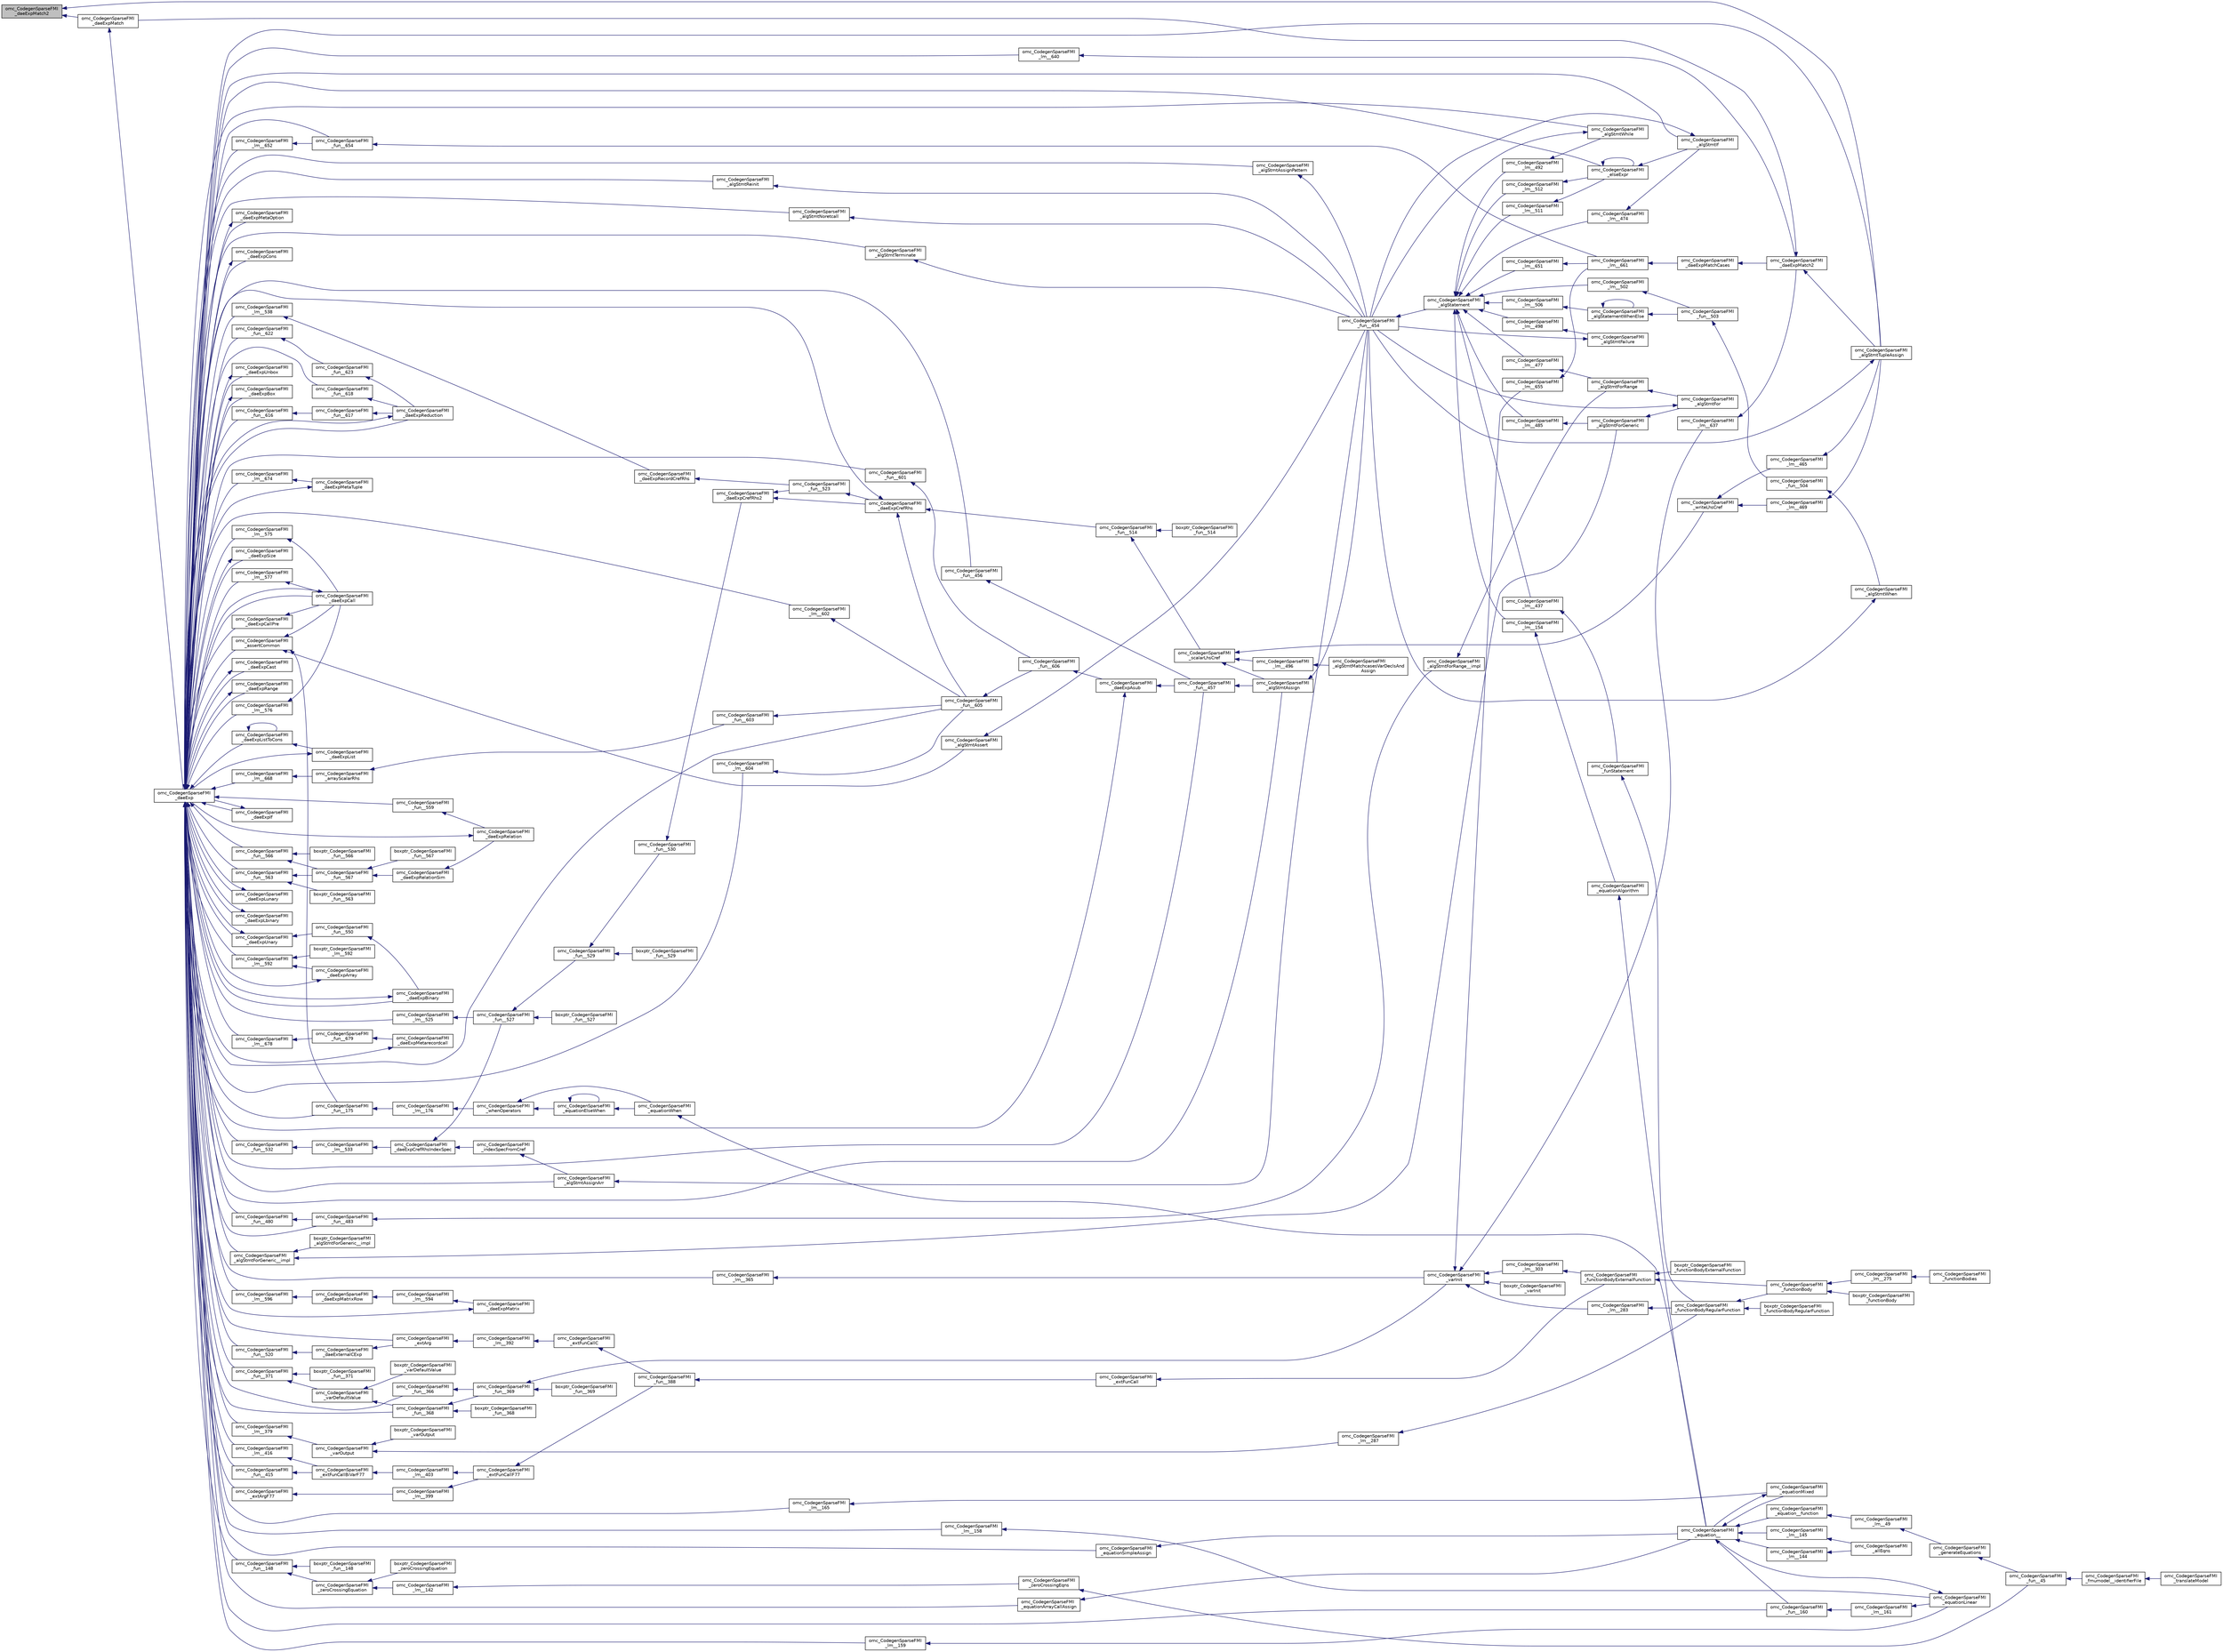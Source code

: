 digraph "omc_CodegenSparseFMI_daeExpMatch2"
{
  edge [fontname="Helvetica",fontsize="10",labelfontname="Helvetica",labelfontsize="10"];
  node [fontname="Helvetica",fontsize="10",shape=record];
  rankdir="LR";
  Node57020 [label="omc_CodegenSparseFMI\l_daeExpMatch2",height=0.2,width=0.4,color="black", fillcolor="grey75", style="filled", fontcolor="black"];
  Node57020 -> Node57021 [dir="back",color="midnightblue",fontsize="10",style="solid",fontname="Helvetica"];
  Node57021 [label="omc_CodegenSparseFMI\l_daeExpMatch",height=0.2,width=0.4,color="black", fillcolor="white", style="filled",URL="$da/d88/_codegen_sparse_f_m_i_8h.html#a59ba01dc770311168227b0e3a87b1e1d"];
  Node57021 -> Node57022 [dir="back",color="midnightblue",fontsize="10",style="solid",fontname="Helvetica"];
  Node57022 [label="omc_CodegenSparseFMI\l_daeExp",height=0.2,width=0.4,color="black", fillcolor="white", style="filled",URL="$da/d88/_codegen_sparse_f_m_i_8h.html#ab26972f772620810838d527d8554f2ac"];
  Node57022 -> Node57023 [dir="back",color="midnightblue",fontsize="10",style="solid",fontname="Helvetica"];
  Node57023 [label="omc_CodegenSparseFMI\l_assertCommon",height=0.2,width=0.4,color="black", fillcolor="white", style="filled",URL="$da/d88/_codegen_sparse_f_m_i_8h.html#affff73cc747add47129bcbacc2d38f9a"];
  Node57023 -> Node57024 [dir="back",color="midnightblue",fontsize="10",style="solid",fontname="Helvetica"];
  Node57024 [label="omc_CodegenSparseFMI\l_daeExpCall",height=0.2,width=0.4,color="black", fillcolor="white", style="filled",URL="$da/d88/_codegen_sparse_f_m_i_8h.html#a48a7b37bcd95aafb972b82321fa96aac"];
  Node57024 -> Node57022 [dir="back",color="midnightblue",fontsize="10",style="solid",fontname="Helvetica"];
  Node57023 -> Node57025 [dir="back",color="midnightblue",fontsize="10",style="solid",fontname="Helvetica"];
  Node57025 [label="omc_CodegenSparseFMI\l_algStmtAssert",height=0.2,width=0.4,color="black", fillcolor="white", style="filled",URL="$da/d88/_codegen_sparse_f_m_i_8h.html#a6b429ec5152996a5f9279a3ddf6844b0"];
  Node57025 -> Node57026 [dir="back",color="midnightblue",fontsize="10",style="solid",fontname="Helvetica"];
  Node57026 [label="omc_CodegenSparseFMI\l_fun__454",height=0.2,width=0.4,color="black", fillcolor="white", style="filled",URL="$d1/d2e/_codegen_sparse_f_m_i_8c.html#a38506d8a286cdb1703e9653cec496244"];
  Node57026 -> Node57027 [dir="back",color="midnightblue",fontsize="10",style="solid",fontname="Helvetica"];
  Node57027 [label="omc_CodegenSparseFMI\l_algStatement",height=0.2,width=0.4,color="black", fillcolor="white", style="filled",URL="$da/d88/_codegen_sparse_f_m_i_8h.html#a5d1fbf810cfb458410c3f606dd4518d6"];
  Node57027 -> Node57028 [dir="back",color="midnightblue",fontsize="10",style="solid",fontname="Helvetica"];
  Node57028 [label="omc_CodegenSparseFMI\l_lm__651",height=0.2,width=0.4,color="black", fillcolor="white", style="filled",URL="$d1/d2e/_codegen_sparse_f_m_i_8c.html#a4601ee3bb7611f920e2f9c96c21fce8e"];
  Node57028 -> Node57029 [dir="back",color="midnightblue",fontsize="10",style="solid",fontname="Helvetica"];
  Node57029 [label="omc_CodegenSparseFMI\l_lm__661",height=0.2,width=0.4,color="black", fillcolor="white", style="filled",URL="$d1/d2e/_codegen_sparse_f_m_i_8c.html#af15d08c53a5b48667e16622e16e97ec5"];
  Node57029 -> Node57030 [dir="back",color="midnightblue",fontsize="10",style="solid",fontname="Helvetica"];
  Node57030 [label="omc_CodegenSparseFMI\l_daeExpMatchCases",height=0.2,width=0.4,color="black", fillcolor="white", style="filled",URL="$da/d88/_codegen_sparse_f_m_i_8h.html#a67c72be0aaa49a7a85509e1c5ab98b41"];
  Node57030 -> Node57031 [dir="back",color="midnightblue",fontsize="10",style="solid",fontname="Helvetica"];
  Node57031 [label="omc_CodegenSparseFMI\l_daeExpMatch2",height=0.2,width=0.4,color="black", fillcolor="white", style="filled",URL="$da/d88/_codegen_sparse_f_m_i_8h.html#a3d2d85eda4fc6adaf9f0a30a7a870128"];
  Node57031 -> Node57021 [dir="back",color="midnightblue",fontsize="10",style="solid",fontname="Helvetica"];
  Node57031 -> Node57032 [dir="back",color="midnightblue",fontsize="10",style="solid",fontname="Helvetica"];
  Node57032 [label="omc_CodegenSparseFMI\l_algStmtTupleAssign",height=0.2,width=0.4,color="black", fillcolor="white", style="filled",URL="$da/d88/_codegen_sparse_f_m_i_8h.html#a97aeb17841cb7160e7635ac180b44c9c"];
  Node57032 -> Node57026 [dir="back",color="midnightblue",fontsize="10",style="solid",fontname="Helvetica"];
  Node57027 -> Node57033 [dir="back",color="midnightblue",fontsize="10",style="solid",fontname="Helvetica"];
  Node57033 [label="omc_CodegenSparseFMI\l_lm__512",height=0.2,width=0.4,color="black", fillcolor="white", style="filled",URL="$d1/d2e/_codegen_sparse_f_m_i_8c.html#af95888dfe83bb5057d8fd4311bb02812"];
  Node57033 -> Node57034 [dir="back",color="midnightblue",fontsize="10",style="solid",fontname="Helvetica"];
  Node57034 [label="omc_CodegenSparseFMI\l_elseExpr",height=0.2,width=0.4,color="black", fillcolor="white", style="filled",URL="$da/d88/_codegen_sparse_f_m_i_8h.html#ae02994b817886c3b7f562e9552fec536"];
  Node57034 -> Node57034 [dir="back",color="midnightblue",fontsize="10",style="solid",fontname="Helvetica"];
  Node57034 -> Node57035 [dir="back",color="midnightblue",fontsize="10",style="solid",fontname="Helvetica"];
  Node57035 [label="omc_CodegenSparseFMI\l_algStmtIf",height=0.2,width=0.4,color="black", fillcolor="white", style="filled",URL="$da/d88/_codegen_sparse_f_m_i_8h.html#aa72b2ef57d1e5ee8a926acad88bf499d"];
  Node57035 -> Node57026 [dir="back",color="midnightblue",fontsize="10",style="solid",fontname="Helvetica"];
  Node57027 -> Node57036 [dir="back",color="midnightblue",fontsize="10",style="solid",fontname="Helvetica"];
  Node57036 [label="omc_CodegenSparseFMI\l_lm__511",height=0.2,width=0.4,color="black", fillcolor="white", style="filled",URL="$d1/d2e/_codegen_sparse_f_m_i_8c.html#ab0773a7f193a1fc208023bda15bcd13e"];
  Node57036 -> Node57034 [dir="back",color="midnightblue",fontsize="10",style="solid",fontname="Helvetica"];
  Node57027 -> Node57037 [dir="back",color="midnightblue",fontsize="10",style="solid",fontname="Helvetica"];
  Node57037 [label="omc_CodegenSparseFMI\l_lm__506",height=0.2,width=0.4,color="black", fillcolor="white", style="filled",URL="$d1/d2e/_codegen_sparse_f_m_i_8c.html#ab9c484cbc52677b6df8e8fb6df621cc0"];
  Node57037 -> Node57038 [dir="back",color="midnightblue",fontsize="10",style="solid",fontname="Helvetica"];
  Node57038 [label="omc_CodegenSparseFMI\l_algStatementWhenElse",height=0.2,width=0.4,color="black", fillcolor="white", style="filled",URL="$da/d88/_codegen_sparse_f_m_i_8h.html#a55c70c95b005ab4e4a668af539875303"];
  Node57038 -> Node57038 [dir="back",color="midnightblue",fontsize="10",style="solid",fontname="Helvetica"];
  Node57038 -> Node57039 [dir="back",color="midnightblue",fontsize="10",style="solid",fontname="Helvetica"];
  Node57039 [label="omc_CodegenSparseFMI\l_fun__503",height=0.2,width=0.4,color="black", fillcolor="white", style="filled",URL="$d1/d2e/_codegen_sparse_f_m_i_8c.html#a2f60622244298e4d41f2a4f51d7b6875"];
  Node57039 -> Node57040 [dir="back",color="midnightblue",fontsize="10",style="solid",fontname="Helvetica"];
  Node57040 [label="omc_CodegenSparseFMI\l_fun__504",height=0.2,width=0.4,color="black", fillcolor="white", style="filled",URL="$d1/d2e/_codegen_sparse_f_m_i_8c.html#a34c708458b1cf12fb6f5f8b4d739cfd1"];
  Node57040 -> Node57041 [dir="back",color="midnightblue",fontsize="10",style="solid",fontname="Helvetica"];
  Node57041 [label="omc_CodegenSparseFMI\l_algStmtWhen",height=0.2,width=0.4,color="black", fillcolor="white", style="filled",URL="$da/d88/_codegen_sparse_f_m_i_8h.html#a1045cff030f158d7beb1890107038b8d"];
  Node57041 -> Node57026 [dir="back",color="midnightblue",fontsize="10",style="solid",fontname="Helvetica"];
  Node57027 -> Node57042 [dir="back",color="midnightblue",fontsize="10",style="solid",fontname="Helvetica"];
  Node57042 [label="omc_CodegenSparseFMI\l_lm__502",height=0.2,width=0.4,color="black", fillcolor="white", style="filled",URL="$d1/d2e/_codegen_sparse_f_m_i_8c.html#a7b108abc44b96cb6c9ed48e243a90fad"];
  Node57042 -> Node57039 [dir="back",color="midnightblue",fontsize="10",style="solid",fontname="Helvetica"];
  Node57027 -> Node57043 [dir="back",color="midnightblue",fontsize="10",style="solid",fontname="Helvetica"];
  Node57043 [label="omc_CodegenSparseFMI\l_lm__498",height=0.2,width=0.4,color="black", fillcolor="white", style="filled",URL="$d1/d2e/_codegen_sparse_f_m_i_8c.html#a9a587324a76d2a404951bc9b392ed5cb"];
  Node57043 -> Node57044 [dir="back",color="midnightblue",fontsize="10",style="solid",fontname="Helvetica"];
  Node57044 [label="omc_CodegenSparseFMI\l_algStmtFailure",height=0.2,width=0.4,color="black", fillcolor="white", style="filled",URL="$da/d88/_codegen_sparse_f_m_i_8h.html#ad11b2d0a665f24fbe809721a52d58392"];
  Node57044 -> Node57026 [dir="back",color="midnightblue",fontsize="10",style="solid",fontname="Helvetica"];
  Node57027 -> Node57045 [dir="back",color="midnightblue",fontsize="10",style="solid",fontname="Helvetica"];
  Node57045 [label="omc_CodegenSparseFMI\l_lm__492",height=0.2,width=0.4,color="black", fillcolor="white", style="filled",URL="$d1/d2e/_codegen_sparse_f_m_i_8c.html#a72ef5dd5785e8cfbae898a4957299174"];
  Node57045 -> Node57046 [dir="back",color="midnightblue",fontsize="10",style="solid",fontname="Helvetica"];
  Node57046 [label="omc_CodegenSparseFMI\l_algStmtWhile",height=0.2,width=0.4,color="black", fillcolor="white", style="filled",URL="$da/d88/_codegen_sparse_f_m_i_8h.html#a737e817657aa616db460e3a97c2e3107"];
  Node57046 -> Node57026 [dir="back",color="midnightblue",fontsize="10",style="solid",fontname="Helvetica"];
  Node57027 -> Node57047 [dir="back",color="midnightblue",fontsize="10",style="solid",fontname="Helvetica"];
  Node57047 [label="omc_CodegenSparseFMI\l_lm__485",height=0.2,width=0.4,color="black", fillcolor="white", style="filled",URL="$d1/d2e/_codegen_sparse_f_m_i_8c.html#aaee69379b676eacca1ab73ffa0291eea"];
  Node57047 -> Node57048 [dir="back",color="midnightblue",fontsize="10",style="solid",fontname="Helvetica"];
  Node57048 [label="omc_CodegenSparseFMI\l_algStmtForGeneric",height=0.2,width=0.4,color="black", fillcolor="white", style="filled",URL="$da/d88/_codegen_sparse_f_m_i_8h.html#a15ee44d2afe47cb6295a4d916b0ca7a1"];
  Node57048 -> Node57049 [dir="back",color="midnightblue",fontsize="10",style="solid",fontname="Helvetica"];
  Node57049 [label="omc_CodegenSparseFMI\l_algStmtFor",height=0.2,width=0.4,color="black", fillcolor="white", style="filled",URL="$da/d88/_codegen_sparse_f_m_i_8h.html#a4a85a211bdd342c5634f687ac8530821"];
  Node57049 -> Node57026 [dir="back",color="midnightblue",fontsize="10",style="solid",fontname="Helvetica"];
  Node57027 -> Node57050 [dir="back",color="midnightblue",fontsize="10",style="solid",fontname="Helvetica"];
  Node57050 [label="omc_CodegenSparseFMI\l_lm__477",height=0.2,width=0.4,color="black", fillcolor="white", style="filled",URL="$d1/d2e/_codegen_sparse_f_m_i_8c.html#a2f9a22c9a97ca26efa4457a52c8310c9"];
  Node57050 -> Node57051 [dir="back",color="midnightblue",fontsize="10",style="solid",fontname="Helvetica"];
  Node57051 [label="omc_CodegenSparseFMI\l_algStmtForRange",height=0.2,width=0.4,color="black", fillcolor="white", style="filled",URL="$da/d88/_codegen_sparse_f_m_i_8h.html#aec1da676936e15ede37d5d7df69bd5d3"];
  Node57051 -> Node57049 [dir="back",color="midnightblue",fontsize="10",style="solid",fontname="Helvetica"];
  Node57027 -> Node57052 [dir="back",color="midnightblue",fontsize="10",style="solid",fontname="Helvetica"];
  Node57052 [label="omc_CodegenSparseFMI\l_lm__474",height=0.2,width=0.4,color="black", fillcolor="white", style="filled",URL="$d1/d2e/_codegen_sparse_f_m_i_8c.html#a39706f1a079b0966689768a75ddc77b3"];
  Node57052 -> Node57035 [dir="back",color="midnightblue",fontsize="10",style="solid",fontname="Helvetica"];
  Node57027 -> Node57053 [dir="back",color="midnightblue",fontsize="10",style="solid",fontname="Helvetica"];
  Node57053 [label="omc_CodegenSparseFMI\l_lm__437",height=0.2,width=0.4,color="black", fillcolor="white", style="filled",URL="$d1/d2e/_codegen_sparse_f_m_i_8c.html#a1bcb8bb8090787c8cfad3cc233eb2cbb"];
  Node57053 -> Node57054 [dir="back",color="midnightblue",fontsize="10",style="solid",fontname="Helvetica"];
  Node57054 [label="omc_CodegenSparseFMI\l_funStatement",height=0.2,width=0.4,color="black", fillcolor="white", style="filled",URL="$da/d88/_codegen_sparse_f_m_i_8h.html#a6011fbd6700693d91a736f67f7cd333a"];
  Node57054 -> Node57055 [dir="back",color="midnightblue",fontsize="10",style="solid",fontname="Helvetica"];
  Node57055 [label="omc_CodegenSparseFMI\l_functionBodyRegularFunction",height=0.2,width=0.4,color="black", fillcolor="white", style="filled",URL="$da/d88/_codegen_sparse_f_m_i_8h.html#a35f588d60d8560ad7c541738fc9bc5d0"];
  Node57055 -> Node57056 [dir="back",color="midnightblue",fontsize="10",style="solid",fontname="Helvetica"];
  Node57056 [label="boxptr_CodegenSparseFMI\l_functionBodyRegularFunction",height=0.2,width=0.4,color="black", fillcolor="white", style="filled",URL="$da/d88/_codegen_sparse_f_m_i_8h.html#ad0cd59d6ca1bf8ab02b015f235daadf1"];
  Node57055 -> Node57057 [dir="back",color="midnightblue",fontsize="10",style="solid",fontname="Helvetica"];
  Node57057 [label="omc_CodegenSparseFMI\l_functionBody",height=0.2,width=0.4,color="black", fillcolor="white", style="filled",URL="$da/d88/_codegen_sparse_f_m_i_8h.html#a8326dd08d50f77b343a0b1e9fdee90d6"];
  Node57057 -> Node57058 [dir="back",color="midnightblue",fontsize="10",style="solid",fontname="Helvetica"];
  Node57058 [label="boxptr_CodegenSparseFMI\l_functionBody",height=0.2,width=0.4,color="black", fillcolor="white", style="filled",URL="$da/d88/_codegen_sparse_f_m_i_8h.html#a1450c37977ff46f0a318f1740d46b3a2"];
  Node57057 -> Node57059 [dir="back",color="midnightblue",fontsize="10",style="solid",fontname="Helvetica"];
  Node57059 [label="omc_CodegenSparseFMI\l_lm__275",height=0.2,width=0.4,color="black", fillcolor="white", style="filled",URL="$d1/d2e/_codegen_sparse_f_m_i_8c.html#afa6f1fb10983410b266344362bafabb7"];
  Node57059 -> Node57060 [dir="back",color="midnightblue",fontsize="10",style="solid",fontname="Helvetica"];
  Node57060 [label="omc_CodegenSparseFMI\l_functionBodies",height=0.2,width=0.4,color="black", fillcolor="white", style="filled",URL="$da/d88/_codegen_sparse_f_m_i_8h.html#ad5d463f801d993e3be31d7c8963771af"];
  Node57027 -> Node57061 [dir="back",color="midnightblue",fontsize="10",style="solid",fontname="Helvetica"];
  Node57061 [label="omc_CodegenSparseFMI\l_lm__154",height=0.2,width=0.4,color="black", fillcolor="white", style="filled",URL="$d1/d2e/_codegen_sparse_f_m_i_8c.html#a1572fc969206bf7560bccaad1883519a"];
  Node57061 -> Node57062 [dir="back",color="midnightblue",fontsize="10",style="solid",fontname="Helvetica"];
  Node57062 [label="omc_CodegenSparseFMI\l_equationAlgorithm",height=0.2,width=0.4,color="black", fillcolor="white", style="filled",URL="$da/d88/_codegen_sparse_f_m_i_8h.html#adc1144a1e01b13d32f1cd272edef769f"];
  Node57062 -> Node57063 [dir="back",color="midnightblue",fontsize="10",style="solid",fontname="Helvetica"];
  Node57063 [label="omc_CodegenSparseFMI\l_equation__",height=0.2,width=0.4,color="black", fillcolor="white", style="filled",URL="$da/d88/_codegen_sparse_f_m_i_8h.html#a99f4c0cb745d02faf3615bcda104a18a"];
  Node57063 -> Node57064 [dir="back",color="midnightblue",fontsize="10",style="solid",fontname="Helvetica"];
  Node57064 [label="omc_CodegenSparseFMI\l_equationMixed",height=0.2,width=0.4,color="black", fillcolor="white", style="filled",URL="$da/d88/_codegen_sparse_f_m_i_8h.html#ac29f9768bd0d77a3e1e85ee8d33113f2"];
  Node57064 -> Node57063 [dir="back",color="midnightblue",fontsize="10",style="solid",fontname="Helvetica"];
  Node57063 -> Node57065 [dir="back",color="midnightblue",fontsize="10",style="solid",fontname="Helvetica"];
  Node57065 [label="omc_CodegenSparseFMI\l_fun__160",height=0.2,width=0.4,color="black", fillcolor="white", style="filled",URL="$d1/d2e/_codegen_sparse_f_m_i_8c.html#ae706b7e1daac9ecce083bb0f153c4537"];
  Node57065 -> Node57066 [dir="back",color="midnightblue",fontsize="10",style="solid",fontname="Helvetica"];
  Node57066 [label="omc_CodegenSparseFMI\l_lm__161",height=0.2,width=0.4,color="black", fillcolor="white", style="filled",URL="$d1/d2e/_codegen_sparse_f_m_i_8c.html#afef10b15667b5fa348e2e5474100a059"];
  Node57066 -> Node57067 [dir="back",color="midnightblue",fontsize="10",style="solid",fontname="Helvetica"];
  Node57067 [label="omc_CodegenSparseFMI\l_equationLinear",height=0.2,width=0.4,color="black", fillcolor="white", style="filled",URL="$da/d88/_codegen_sparse_f_m_i_8h.html#ae8ae758cee8e51f80c69f273ea2dead4"];
  Node57067 -> Node57063 [dir="back",color="midnightblue",fontsize="10",style="solid",fontname="Helvetica"];
  Node57063 -> Node57068 [dir="back",color="midnightblue",fontsize="10",style="solid",fontname="Helvetica"];
  Node57068 [label="omc_CodegenSparseFMI\l_lm__145",height=0.2,width=0.4,color="black", fillcolor="white", style="filled",URL="$d1/d2e/_codegen_sparse_f_m_i_8c.html#a482b9fe4a2cf1170ba37c04cbeeba56b"];
  Node57068 -> Node57069 [dir="back",color="midnightblue",fontsize="10",style="solid",fontname="Helvetica"];
  Node57069 [label="omc_CodegenSparseFMI\l_allEqns",height=0.2,width=0.4,color="black", fillcolor="white", style="filled",URL="$da/d88/_codegen_sparse_f_m_i_8h.html#a94fa0652e8d98e8869394cc988af391b"];
  Node57063 -> Node57070 [dir="back",color="midnightblue",fontsize="10",style="solid",fontname="Helvetica"];
  Node57070 [label="omc_CodegenSparseFMI\l_lm__144",height=0.2,width=0.4,color="black", fillcolor="white", style="filled",URL="$d1/d2e/_codegen_sparse_f_m_i_8c.html#a53bc84287c3730b73c523380ca378dcf"];
  Node57070 -> Node57069 [dir="back",color="midnightblue",fontsize="10",style="solid",fontname="Helvetica"];
  Node57063 -> Node57071 [dir="back",color="midnightblue",fontsize="10",style="solid",fontname="Helvetica"];
  Node57071 [label="omc_CodegenSparseFMI\l_equation__function",height=0.2,width=0.4,color="black", fillcolor="white", style="filled",URL="$da/d88/_codegen_sparse_f_m_i_8h.html#a3b6d78478d2920ade27380933feef664"];
  Node57071 -> Node57072 [dir="back",color="midnightblue",fontsize="10",style="solid",fontname="Helvetica"];
  Node57072 [label="omc_CodegenSparseFMI\l_lm__49",height=0.2,width=0.4,color="black", fillcolor="white", style="filled",URL="$d1/d2e/_codegen_sparse_f_m_i_8c.html#afd950130e5951ce5d9b078504b8e5445"];
  Node57072 -> Node57073 [dir="back",color="midnightblue",fontsize="10",style="solid",fontname="Helvetica"];
  Node57073 [label="omc_CodegenSparseFMI\l_generateEquations",height=0.2,width=0.4,color="black", fillcolor="white", style="filled",URL="$da/d88/_codegen_sparse_f_m_i_8h.html#a944e50c37aa93fa6e9c540a7d9a7f671"];
  Node57073 -> Node57074 [dir="back",color="midnightblue",fontsize="10",style="solid",fontname="Helvetica"];
  Node57074 [label="omc_CodegenSparseFMI\l_fun__45",height=0.2,width=0.4,color="black", fillcolor="white", style="filled",URL="$d1/d2e/_codegen_sparse_f_m_i_8c.html#a33c397eee4567dbaf5269d88f9ea50f2"];
  Node57074 -> Node57075 [dir="back",color="midnightblue",fontsize="10",style="solid",fontname="Helvetica"];
  Node57075 [label="omc_CodegenSparseFMI\l_fmumodel__identifierFile",height=0.2,width=0.4,color="black", fillcolor="white", style="filled",URL="$da/d88/_codegen_sparse_f_m_i_8h.html#a0d704247081fbb1f268bdd5ae5d7f3f3"];
  Node57075 -> Node57076 [dir="back",color="midnightblue",fontsize="10",style="solid",fontname="Helvetica"];
  Node57076 [label="omc_CodegenSparseFMI\l_translateModel",height=0.2,width=0.4,color="black", fillcolor="white", style="filled",URL="$da/d88/_codegen_sparse_f_m_i_8h.html#a6e115544fcae7968ab9fa00a0ea17b1d"];
  Node57023 -> Node57077 [dir="back",color="midnightblue",fontsize="10",style="solid",fontname="Helvetica"];
  Node57077 [label="omc_CodegenSparseFMI\l_fun__175",height=0.2,width=0.4,color="black", fillcolor="white", style="filled",URL="$d1/d2e/_codegen_sparse_f_m_i_8c.html#ae71d3dbce84027f4da25d630128e9f06"];
  Node57077 -> Node57078 [dir="back",color="midnightblue",fontsize="10",style="solid",fontname="Helvetica"];
  Node57078 [label="omc_CodegenSparseFMI\l_lm__176",height=0.2,width=0.4,color="black", fillcolor="white", style="filled",URL="$d1/d2e/_codegen_sparse_f_m_i_8c.html#a3aab67e796da3718ac21ae4e0b10522b"];
  Node57078 -> Node57079 [dir="back",color="midnightblue",fontsize="10",style="solid",fontname="Helvetica"];
  Node57079 [label="omc_CodegenSparseFMI\l_whenOperators",height=0.2,width=0.4,color="black", fillcolor="white", style="filled",URL="$da/d88/_codegen_sparse_f_m_i_8h.html#aaa56a6cbe937c9e43604fbefcddc43d4"];
  Node57079 -> Node57080 [dir="back",color="midnightblue",fontsize="10",style="solid",fontname="Helvetica"];
  Node57080 [label="omc_CodegenSparseFMI\l_equationElseWhen",height=0.2,width=0.4,color="black", fillcolor="white", style="filled",URL="$da/d88/_codegen_sparse_f_m_i_8h.html#a9252f94be6a8d4db5d542a2a30867d21"];
  Node57080 -> Node57080 [dir="back",color="midnightblue",fontsize="10",style="solid",fontname="Helvetica"];
  Node57080 -> Node57081 [dir="back",color="midnightblue",fontsize="10",style="solid",fontname="Helvetica"];
  Node57081 [label="omc_CodegenSparseFMI\l_equationWhen",height=0.2,width=0.4,color="black", fillcolor="white", style="filled",URL="$da/d88/_codegen_sparse_f_m_i_8h.html#a182b50d619540de019adbeb9053f85d2"];
  Node57081 -> Node57063 [dir="back",color="midnightblue",fontsize="10",style="solid",fontname="Helvetica"];
  Node57079 -> Node57081 [dir="back",color="midnightblue",fontsize="10",style="solid",fontname="Helvetica"];
  Node57022 -> Node57082 [dir="back",color="midnightblue",fontsize="10",style="solid",fontname="Helvetica"];
  Node57082 [label="omc_CodegenSparseFMI\l_algStmtAssignPattern",height=0.2,width=0.4,color="black", fillcolor="white", style="filled",URL="$da/d88/_codegen_sparse_f_m_i_8h.html#aa769cf6a279946c8484ba60efafa1bc7"];
  Node57082 -> Node57026 [dir="back",color="midnightblue",fontsize="10",style="solid",fontname="Helvetica"];
  Node57022 -> Node57083 [dir="back",color="midnightblue",fontsize="10",style="solid",fontname="Helvetica"];
  Node57083 [label="omc_CodegenSparseFMI\l_lm__678",height=0.2,width=0.4,color="black", fillcolor="white", style="filled",URL="$d1/d2e/_codegen_sparse_f_m_i_8c.html#a128c47290974b3ffbcea043e82979943"];
  Node57083 -> Node57084 [dir="back",color="midnightblue",fontsize="10",style="solid",fontname="Helvetica"];
  Node57084 [label="omc_CodegenSparseFMI\l_fun__679",height=0.2,width=0.4,color="black", fillcolor="white", style="filled",URL="$d1/d2e/_codegen_sparse_f_m_i_8c.html#a2365ba198f39b872daa06cc5d23c6252"];
  Node57084 -> Node57085 [dir="back",color="midnightblue",fontsize="10",style="solid",fontname="Helvetica"];
  Node57085 [label="omc_CodegenSparseFMI\l_daeExpMetarecordcall",height=0.2,width=0.4,color="black", fillcolor="white", style="filled",URL="$da/d88/_codegen_sparse_f_m_i_8h.html#af4d3cdaeb7380d8a65146e12030c5c0e"];
  Node57085 -> Node57022 [dir="back",color="midnightblue",fontsize="10",style="solid",fontname="Helvetica"];
  Node57022 -> Node57086 [dir="back",color="midnightblue",fontsize="10",style="solid",fontname="Helvetica"];
  Node57086 [label="omc_CodegenSparseFMI\l_daeExpMetaOption",height=0.2,width=0.4,color="black", fillcolor="white", style="filled",URL="$da/d88/_codegen_sparse_f_m_i_8h.html#ae536b39241762561555271004c37440e"];
  Node57086 -> Node57022 [dir="back",color="midnightblue",fontsize="10",style="solid",fontname="Helvetica"];
  Node57022 -> Node57087 [dir="back",color="midnightblue",fontsize="10",style="solid",fontname="Helvetica"];
  Node57087 [label="omc_CodegenSparseFMI\l_lm__674",height=0.2,width=0.4,color="black", fillcolor="white", style="filled",URL="$d1/d2e/_codegen_sparse_f_m_i_8c.html#ad52f1b672015908228e495a9b9ff40ca"];
  Node57087 -> Node57088 [dir="back",color="midnightblue",fontsize="10",style="solid",fontname="Helvetica"];
  Node57088 [label="omc_CodegenSparseFMI\l_daeExpMetaTuple",height=0.2,width=0.4,color="black", fillcolor="white", style="filled",URL="$da/d88/_codegen_sparse_f_m_i_8h.html#a37dab4d4c7bc7fd838505c060a8b9049"];
  Node57088 -> Node57022 [dir="back",color="midnightblue",fontsize="10",style="solid",fontname="Helvetica"];
  Node57022 -> Node57089 [dir="back",color="midnightblue",fontsize="10",style="solid",fontname="Helvetica"];
  Node57089 [label="omc_CodegenSparseFMI\l_daeExpCons",height=0.2,width=0.4,color="black", fillcolor="white", style="filled",URL="$da/d88/_codegen_sparse_f_m_i_8h.html#ab881b9f7dbddb69fe91bb74c9c5c54c1"];
  Node57089 -> Node57022 [dir="back",color="midnightblue",fontsize="10",style="solid",fontname="Helvetica"];
  Node57022 -> Node57090 [dir="back",color="midnightblue",fontsize="10",style="solid",fontname="Helvetica"];
  Node57090 [label="omc_CodegenSparseFMI\l_daeExpListToCons",height=0.2,width=0.4,color="black", fillcolor="white", style="filled",URL="$da/d88/_codegen_sparse_f_m_i_8h.html#a1d1ae6cb82e69292e58b8c65e002ea55"];
  Node57090 -> Node57090 [dir="back",color="midnightblue",fontsize="10",style="solid",fontname="Helvetica"];
  Node57090 -> Node57091 [dir="back",color="midnightblue",fontsize="10",style="solid",fontname="Helvetica"];
  Node57091 [label="omc_CodegenSparseFMI\l_daeExpList",height=0.2,width=0.4,color="black", fillcolor="white", style="filled",URL="$da/d88/_codegen_sparse_f_m_i_8h.html#a2f666b582c610d5c8b23988ecba9664b"];
  Node57091 -> Node57022 [dir="back",color="midnightblue",fontsize="10",style="solid",fontname="Helvetica"];
  Node57022 -> Node57092 [dir="back",color="midnightblue",fontsize="10",style="solid",fontname="Helvetica"];
  Node57092 [label="omc_CodegenSparseFMI\l_lm__668",height=0.2,width=0.4,color="black", fillcolor="white", style="filled",URL="$d1/d2e/_codegen_sparse_f_m_i_8c.html#a76351725b41da0af498aadf54b92c275"];
  Node57092 -> Node57093 [dir="back",color="midnightblue",fontsize="10",style="solid",fontname="Helvetica"];
  Node57093 [label="omc_CodegenSparseFMI\l_arrayScalarRhs",height=0.2,width=0.4,color="black", fillcolor="white", style="filled",URL="$da/d88/_codegen_sparse_f_m_i_8h.html#ab4de96fd8fb5647ef325ca122a4753f3"];
  Node57093 -> Node57094 [dir="back",color="midnightblue",fontsize="10",style="solid",fontname="Helvetica"];
  Node57094 [label="omc_CodegenSparseFMI\l_fun__603",height=0.2,width=0.4,color="black", fillcolor="white", style="filled",URL="$d1/d2e/_codegen_sparse_f_m_i_8c.html#adbd2857da6df0e479b3bd77c5b7a8f7d"];
  Node57094 -> Node57095 [dir="back",color="midnightblue",fontsize="10",style="solid",fontname="Helvetica"];
  Node57095 [label="omc_CodegenSparseFMI\l_fun__605",height=0.2,width=0.4,color="black", fillcolor="white", style="filled",URL="$d1/d2e/_codegen_sparse_f_m_i_8c.html#a9bd0f333ed74be93d8bd6468cde56736"];
  Node57095 -> Node57096 [dir="back",color="midnightblue",fontsize="10",style="solid",fontname="Helvetica"];
  Node57096 [label="omc_CodegenSparseFMI\l_fun__606",height=0.2,width=0.4,color="black", fillcolor="white", style="filled",URL="$d1/d2e/_codegen_sparse_f_m_i_8c.html#a57e7ee8cc6cf0e5de142a92a92caf6d0"];
  Node57096 -> Node57097 [dir="back",color="midnightblue",fontsize="10",style="solid",fontname="Helvetica"];
  Node57097 [label="omc_CodegenSparseFMI\l_daeExpAsub",height=0.2,width=0.4,color="black", fillcolor="white", style="filled",URL="$da/d88/_codegen_sparse_f_m_i_8h.html#ab042430b0f630bd548c9122206a41a76"];
  Node57097 -> Node57022 [dir="back",color="midnightblue",fontsize="10",style="solid",fontname="Helvetica"];
  Node57097 -> Node57098 [dir="back",color="midnightblue",fontsize="10",style="solid",fontname="Helvetica"];
  Node57098 [label="omc_CodegenSparseFMI\l_fun__457",height=0.2,width=0.4,color="black", fillcolor="white", style="filled",URL="$d1/d2e/_codegen_sparse_f_m_i_8c.html#a9a66843f2c8f85ed8a0e89829eadf41b"];
  Node57098 -> Node57099 [dir="back",color="midnightblue",fontsize="10",style="solid",fontname="Helvetica"];
  Node57099 [label="omc_CodegenSparseFMI\l_algStmtAssign",height=0.2,width=0.4,color="black", fillcolor="white", style="filled",URL="$da/d88/_codegen_sparse_f_m_i_8h.html#a1c3cbb22c2453d6b93e5a19e87126639"];
  Node57099 -> Node57026 [dir="back",color="midnightblue",fontsize="10",style="solid",fontname="Helvetica"];
  Node57022 -> Node57100 [dir="back",color="midnightblue",fontsize="10",style="solid",fontname="Helvetica"];
  Node57100 [label="omc_CodegenSparseFMI\l_daeExpUnbox",height=0.2,width=0.4,color="black", fillcolor="white", style="filled",URL="$da/d88/_codegen_sparse_f_m_i_8h.html#ad8a93ec5bfec6454d268e95a82bf96b8"];
  Node57100 -> Node57022 [dir="back",color="midnightblue",fontsize="10",style="solid",fontname="Helvetica"];
  Node57022 -> Node57101 [dir="back",color="midnightblue",fontsize="10",style="solid",fontname="Helvetica"];
  Node57101 [label="omc_CodegenSparseFMI\l_daeExpBox",height=0.2,width=0.4,color="black", fillcolor="white", style="filled",URL="$da/d88/_codegen_sparse_f_m_i_8h.html#a39dc1615a535b01d20db9b87fc607d3c"];
  Node57101 -> Node57022 [dir="back",color="midnightblue",fontsize="10",style="solid",fontname="Helvetica"];
  Node57022 -> Node57102 [dir="back",color="midnightblue",fontsize="10",style="solid",fontname="Helvetica"];
  Node57102 [label="omc_CodegenSparseFMI\l_fun__654",height=0.2,width=0.4,color="black", fillcolor="white", style="filled",URL="$d1/d2e/_codegen_sparse_f_m_i_8c.html#a779418d021f2bf6e5e05257271d6512f"];
  Node57102 -> Node57029 [dir="back",color="midnightblue",fontsize="10",style="solid",fontname="Helvetica"];
  Node57022 -> Node57103 [dir="back",color="midnightblue",fontsize="10",style="solid",fontname="Helvetica"];
  Node57103 [label="omc_CodegenSparseFMI\l_lm__652",height=0.2,width=0.4,color="black", fillcolor="white", style="filled",URL="$d1/d2e/_codegen_sparse_f_m_i_8c.html#afb77daba20dc13d99f8916228d277ad2"];
  Node57103 -> Node57102 [dir="back",color="midnightblue",fontsize="10",style="solid",fontname="Helvetica"];
  Node57022 -> Node57104 [dir="back",color="midnightblue",fontsize="10",style="solid",fontname="Helvetica"];
  Node57104 [label="omc_CodegenSparseFMI\l_lm__640",height=0.2,width=0.4,color="black", fillcolor="white", style="filled",URL="$d1/d2e/_codegen_sparse_f_m_i_8c.html#ab7ae5141c274871c57b0fb912e7ddaf7"];
  Node57104 -> Node57031 [dir="back",color="midnightblue",fontsize="10",style="solid",fontname="Helvetica"];
  Node57022 -> Node57105 [dir="back",color="midnightblue",fontsize="10",style="solid",fontname="Helvetica"];
  Node57105 [label="omc_CodegenSparseFMI\l_daeExpReduction",height=0.2,width=0.4,color="black", fillcolor="white", style="filled",URL="$da/d88/_codegen_sparse_f_m_i_8h.html#a215e1cfa638090eb2c87b8d31be99cf0"];
  Node57105 -> Node57022 [dir="back",color="midnightblue",fontsize="10",style="solid",fontname="Helvetica"];
  Node57022 -> Node57106 [dir="back",color="midnightblue",fontsize="10",style="solid",fontname="Helvetica"];
  Node57106 [label="omc_CodegenSparseFMI\l_fun__622",height=0.2,width=0.4,color="black", fillcolor="white", style="filled",URL="$d1/d2e/_codegen_sparse_f_m_i_8c.html#ae5c95b0ba06e68ed18a5d60da4cda046"];
  Node57106 -> Node57107 [dir="back",color="midnightblue",fontsize="10",style="solid",fontname="Helvetica"];
  Node57107 [label="omc_CodegenSparseFMI\l_fun__623",height=0.2,width=0.4,color="black", fillcolor="white", style="filled",URL="$d1/d2e/_codegen_sparse_f_m_i_8c.html#ad252a6b0c4628a8f587fbfdf6b702226"];
  Node57107 -> Node57105 [dir="back",color="midnightblue",fontsize="10",style="solid",fontname="Helvetica"];
  Node57022 -> Node57108 [dir="back",color="midnightblue",fontsize="10",style="solid",fontname="Helvetica"];
  Node57108 [label="omc_CodegenSparseFMI\l_fun__618",height=0.2,width=0.4,color="black", fillcolor="white", style="filled",URL="$d1/d2e/_codegen_sparse_f_m_i_8c.html#a6b9efcf5bb1e83e9d6d64821e5b15530"];
  Node57108 -> Node57105 [dir="back",color="midnightblue",fontsize="10",style="solid",fontname="Helvetica"];
  Node57022 -> Node57109 [dir="back",color="midnightblue",fontsize="10",style="solid",fontname="Helvetica"];
  Node57109 [label="omc_CodegenSparseFMI\l_fun__616",height=0.2,width=0.4,color="black", fillcolor="white", style="filled",URL="$d1/d2e/_codegen_sparse_f_m_i_8c.html#a635859e8c511453505953fab612853b3"];
  Node57109 -> Node57110 [dir="back",color="midnightblue",fontsize="10",style="solid",fontname="Helvetica"];
  Node57110 [label="omc_CodegenSparseFMI\l_fun__617",height=0.2,width=0.4,color="black", fillcolor="white", style="filled",URL="$d1/d2e/_codegen_sparse_f_m_i_8c.html#aa08069808fe588458678d9549eb3b245"];
  Node57110 -> Node57105 [dir="back",color="midnightblue",fontsize="10",style="solid",fontname="Helvetica"];
  Node57022 -> Node57111 [dir="back",color="midnightblue",fontsize="10",style="solid",fontname="Helvetica"];
  Node57111 [label="omc_CodegenSparseFMI\l_daeExpSize",height=0.2,width=0.4,color="black", fillcolor="white", style="filled",URL="$da/d88/_codegen_sparse_f_m_i_8h.html#a65806134dc2b86c56ad13bd542641799"];
  Node57111 -> Node57022 [dir="back",color="midnightblue",fontsize="10",style="solid",fontname="Helvetica"];
  Node57022 -> Node57112 [dir="back",color="midnightblue",fontsize="10",style="solid",fontname="Helvetica"];
  Node57112 [label="omc_CodegenSparseFMI\l_daeExpCallPre",height=0.2,width=0.4,color="black", fillcolor="white", style="filled",URL="$da/d88/_codegen_sparse_f_m_i_8h.html#a14fa316eb180ca150badd71a2b426953"];
  Node57112 -> Node57024 [dir="back",color="midnightblue",fontsize="10",style="solid",fontname="Helvetica"];
  Node57022 -> Node57095 [dir="back",color="midnightblue",fontsize="10",style="solid",fontname="Helvetica"];
  Node57022 -> Node57113 [dir="back",color="midnightblue",fontsize="10",style="solid",fontname="Helvetica"];
  Node57113 [label="omc_CodegenSparseFMI\l_lm__604",height=0.2,width=0.4,color="black", fillcolor="white", style="filled",URL="$d1/d2e/_codegen_sparse_f_m_i_8c.html#a1ea19ba89eb6b92706330d280b4a28c4"];
  Node57113 -> Node57095 [dir="back",color="midnightblue",fontsize="10",style="solid",fontname="Helvetica"];
  Node57022 -> Node57114 [dir="back",color="midnightblue",fontsize="10",style="solid",fontname="Helvetica"];
  Node57114 [label="omc_CodegenSparseFMI\l_lm__602",height=0.2,width=0.4,color="black", fillcolor="white", style="filled",URL="$d1/d2e/_codegen_sparse_f_m_i_8c.html#a033ed9fe3cb36fea59e62007c6a4d090"];
  Node57114 -> Node57095 [dir="back",color="midnightblue",fontsize="10",style="solid",fontname="Helvetica"];
  Node57022 -> Node57115 [dir="back",color="midnightblue",fontsize="10",style="solid",fontname="Helvetica"];
  Node57115 [label="omc_CodegenSparseFMI\l_fun__601",height=0.2,width=0.4,color="black", fillcolor="white", style="filled",URL="$d1/d2e/_codegen_sparse_f_m_i_8c.html#a7e7064f5d085e776607bd7e91ba97557"];
  Node57115 -> Node57096 [dir="back",color="midnightblue",fontsize="10",style="solid",fontname="Helvetica"];
  Node57022 -> Node57116 [dir="back",color="midnightblue",fontsize="10",style="solid",fontname="Helvetica"];
  Node57116 [label="omc_CodegenSparseFMI\l_daeExpCast",height=0.2,width=0.4,color="black", fillcolor="white", style="filled",URL="$da/d88/_codegen_sparse_f_m_i_8h.html#a4925df985f63c7b864fc53ff465f925e"];
  Node57116 -> Node57022 [dir="back",color="midnightblue",fontsize="10",style="solid",fontname="Helvetica"];
  Node57022 -> Node57117 [dir="back",color="midnightblue",fontsize="10",style="solid",fontname="Helvetica"];
  Node57117 [label="omc_CodegenSparseFMI\l_daeExpRange",height=0.2,width=0.4,color="black", fillcolor="white", style="filled",URL="$da/d88/_codegen_sparse_f_m_i_8h.html#ab06fb091af14bb2ea0472c05fb26c075"];
  Node57117 -> Node57022 [dir="back",color="midnightblue",fontsize="10",style="solid",fontname="Helvetica"];
  Node57022 -> Node57118 [dir="back",color="midnightblue",fontsize="10",style="solid",fontname="Helvetica"];
  Node57118 [label="omc_CodegenSparseFMI\l_lm__596",height=0.2,width=0.4,color="black", fillcolor="white", style="filled",URL="$d1/d2e/_codegen_sparse_f_m_i_8c.html#a14d5df57654fa55b92d5aff9036ec0ab"];
  Node57118 -> Node57119 [dir="back",color="midnightblue",fontsize="10",style="solid",fontname="Helvetica"];
  Node57119 [label="omc_CodegenSparseFMI\l_daeExpMatrixRow",height=0.2,width=0.4,color="black", fillcolor="white", style="filled",URL="$da/d88/_codegen_sparse_f_m_i_8h.html#aaa8e0e4a311cbf73da7a14c47f4570ac"];
  Node57119 -> Node57120 [dir="back",color="midnightblue",fontsize="10",style="solid",fontname="Helvetica"];
  Node57120 [label="omc_CodegenSparseFMI\l_lm__594",height=0.2,width=0.4,color="black", fillcolor="white", style="filled",URL="$d1/d2e/_codegen_sparse_f_m_i_8c.html#a6851ce9fae595fa7b523b79ce247f9ea"];
  Node57120 -> Node57121 [dir="back",color="midnightblue",fontsize="10",style="solid",fontname="Helvetica"];
  Node57121 [label="omc_CodegenSparseFMI\l_daeExpMatrix",height=0.2,width=0.4,color="black", fillcolor="white", style="filled",URL="$da/d88/_codegen_sparse_f_m_i_8h.html#a6f74e3aeec53ec03a5f219a12576dca4"];
  Node57121 -> Node57022 [dir="back",color="midnightblue",fontsize="10",style="solid",fontname="Helvetica"];
  Node57022 -> Node57122 [dir="back",color="midnightblue",fontsize="10",style="solid",fontname="Helvetica"];
  Node57122 [label="omc_CodegenSparseFMI\l_lm__592",height=0.2,width=0.4,color="black", fillcolor="white", style="filled",URL="$d1/d2e/_codegen_sparse_f_m_i_8c.html#a2e9ed496758b97468e8f6941914f675c"];
  Node57122 -> Node57123 [dir="back",color="midnightblue",fontsize="10",style="solid",fontname="Helvetica"];
  Node57123 [label="omc_CodegenSparseFMI\l_daeExpArray",height=0.2,width=0.4,color="black", fillcolor="white", style="filled",URL="$da/d88/_codegen_sparse_f_m_i_8h.html#a88f664ab98fd5d6d05ad0e1958fa159f"];
  Node57123 -> Node57022 [dir="back",color="midnightblue",fontsize="10",style="solid",fontname="Helvetica"];
  Node57122 -> Node57124 [dir="back",color="midnightblue",fontsize="10",style="solid",fontname="Helvetica"];
  Node57124 [label="boxptr_CodegenSparseFMI\l_lm__592",height=0.2,width=0.4,color="black", fillcolor="white", style="filled",URL="$d1/d2e/_codegen_sparse_f_m_i_8c.html#a14367956a97e5e5449a9ee418310e77f"];
  Node57022 -> Node57024 [dir="back",color="midnightblue",fontsize="10",style="solid",fontname="Helvetica"];
  Node57022 -> Node57125 [dir="back",color="midnightblue",fontsize="10",style="solid",fontname="Helvetica"];
  Node57125 [label="omc_CodegenSparseFMI\l_lm__577",height=0.2,width=0.4,color="black", fillcolor="white", style="filled",URL="$d1/d2e/_codegen_sparse_f_m_i_8c.html#aa4835158f163790c1f9e865fa1b20423"];
  Node57125 -> Node57024 [dir="back",color="midnightblue",fontsize="10",style="solid",fontname="Helvetica"];
  Node57022 -> Node57126 [dir="back",color="midnightblue",fontsize="10",style="solid",fontname="Helvetica"];
  Node57126 [label="omc_CodegenSparseFMI\l_lm__576",height=0.2,width=0.4,color="black", fillcolor="white", style="filled",URL="$d1/d2e/_codegen_sparse_f_m_i_8c.html#a40ec6104238226b95ab6a66b9cfeebaf"];
  Node57126 -> Node57024 [dir="back",color="midnightblue",fontsize="10",style="solid",fontname="Helvetica"];
  Node57022 -> Node57127 [dir="back",color="midnightblue",fontsize="10",style="solid",fontname="Helvetica"];
  Node57127 [label="omc_CodegenSparseFMI\l_lm__575",height=0.2,width=0.4,color="black", fillcolor="white", style="filled",URL="$d1/d2e/_codegen_sparse_f_m_i_8c.html#a88ecf3a6232cff443bc5d54993d50fc8"];
  Node57127 -> Node57024 [dir="back",color="midnightblue",fontsize="10",style="solid",fontname="Helvetica"];
  Node57022 -> Node57128 [dir="back",color="midnightblue",fontsize="10",style="solid",fontname="Helvetica"];
  Node57128 [label="omc_CodegenSparseFMI\l_daeExpIf",height=0.2,width=0.4,color="black", fillcolor="white", style="filled",URL="$da/d88/_codegen_sparse_f_m_i_8h.html#adab7f987725ccb3a03744e1de01d4c79"];
  Node57128 -> Node57022 [dir="back",color="midnightblue",fontsize="10",style="solid",fontname="Helvetica"];
  Node57022 -> Node57129 [dir="back",color="midnightblue",fontsize="10",style="solid",fontname="Helvetica"];
  Node57129 [label="omc_CodegenSparseFMI\l_fun__566",height=0.2,width=0.4,color="black", fillcolor="white", style="filled",URL="$d1/d2e/_codegen_sparse_f_m_i_8c.html#ad34858a04dcb80cd422869b85ac7c18d"];
  Node57129 -> Node57130 [dir="back",color="midnightblue",fontsize="10",style="solid",fontname="Helvetica"];
  Node57130 [label="omc_CodegenSparseFMI\l_fun__567",height=0.2,width=0.4,color="black", fillcolor="white", style="filled",URL="$d1/d2e/_codegen_sparse_f_m_i_8c.html#aef7d2649f8ac06f68ee746f6547d3e38"];
  Node57130 -> Node57131 [dir="back",color="midnightblue",fontsize="10",style="solid",fontname="Helvetica"];
  Node57131 [label="omc_CodegenSparseFMI\l_daeExpRelationSim",height=0.2,width=0.4,color="black", fillcolor="white", style="filled",URL="$da/d88/_codegen_sparse_f_m_i_8h.html#af7a4eaffacd2294a72d4d75d8c1c750d"];
  Node57131 -> Node57132 [dir="back",color="midnightblue",fontsize="10",style="solid",fontname="Helvetica"];
  Node57132 [label="omc_CodegenSparseFMI\l_daeExpRelation",height=0.2,width=0.4,color="black", fillcolor="white", style="filled",URL="$da/d88/_codegen_sparse_f_m_i_8h.html#af5c266092524f9c43b3e5ed60bde1598"];
  Node57132 -> Node57022 [dir="back",color="midnightblue",fontsize="10",style="solid",fontname="Helvetica"];
  Node57130 -> Node57133 [dir="back",color="midnightblue",fontsize="10",style="solid",fontname="Helvetica"];
  Node57133 [label="boxptr_CodegenSparseFMI\l_fun__567",height=0.2,width=0.4,color="black", fillcolor="white", style="filled",URL="$d1/d2e/_codegen_sparse_f_m_i_8c.html#a4dc4b62519efd3816c40fd491aaa13b0"];
  Node57129 -> Node57134 [dir="back",color="midnightblue",fontsize="10",style="solid",fontname="Helvetica"];
  Node57134 [label="boxptr_CodegenSparseFMI\l_fun__566",height=0.2,width=0.4,color="black", fillcolor="white", style="filled",URL="$d1/d2e/_codegen_sparse_f_m_i_8c.html#a3c4a6d6041e14096e6ab87ed411992ba"];
  Node57022 -> Node57135 [dir="back",color="midnightblue",fontsize="10",style="solid",fontname="Helvetica"];
  Node57135 [label="omc_CodegenSparseFMI\l_fun__563",height=0.2,width=0.4,color="black", fillcolor="white", style="filled",URL="$d1/d2e/_codegen_sparse_f_m_i_8c.html#a299b039f830fdd036c59be5072bb62f8"];
  Node57135 -> Node57130 [dir="back",color="midnightblue",fontsize="10",style="solid",fontname="Helvetica"];
  Node57135 -> Node57136 [dir="back",color="midnightblue",fontsize="10",style="solid",fontname="Helvetica"];
  Node57136 [label="boxptr_CodegenSparseFMI\l_fun__563",height=0.2,width=0.4,color="black", fillcolor="white", style="filled",URL="$d1/d2e/_codegen_sparse_f_m_i_8c.html#ab0129ca19779d8146bf4ef226594e5d6"];
  Node57022 -> Node57137 [dir="back",color="midnightblue",fontsize="10",style="solid",fontname="Helvetica"];
  Node57137 [label="omc_CodegenSparseFMI\l_fun__559",height=0.2,width=0.4,color="black", fillcolor="white", style="filled",URL="$d1/d2e/_codegen_sparse_f_m_i_8c.html#a5dbc7fcb9ca1752d28d85113c0e18957"];
  Node57137 -> Node57132 [dir="back",color="midnightblue",fontsize="10",style="solid",fontname="Helvetica"];
  Node57022 -> Node57138 [dir="back",color="midnightblue",fontsize="10",style="solid",fontname="Helvetica"];
  Node57138 [label="omc_CodegenSparseFMI\l_daeExpLunary",height=0.2,width=0.4,color="black", fillcolor="white", style="filled",URL="$da/d88/_codegen_sparse_f_m_i_8h.html#a2aa1a5d377bfb468965ccc50a6f50cb6"];
  Node57138 -> Node57022 [dir="back",color="midnightblue",fontsize="10",style="solid",fontname="Helvetica"];
  Node57022 -> Node57139 [dir="back",color="midnightblue",fontsize="10",style="solid",fontname="Helvetica"];
  Node57139 [label="omc_CodegenSparseFMI\l_daeExpLbinary",height=0.2,width=0.4,color="black", fillcolor="white", style="filled",URL="$da/d88/_codegen_sparse_f_m_i_8h.html#a0f27518bcedaf68af58ebf86d3864875"];
  Node57139 -> Node57022 [dir="back",color="midnightblue",fontsize="10",style="solid",fontname="Helvetica"];
  Node57022 -> Node57140 [dir="back",color="midnightblue",fontsize="10",style="solid",fontname="Helvetica"];
  Node57140 [label="omc_CodegenSparseFMI\l_daeExpUnary",height=0.2,width=0.4,color="black", fillcolor="white", style="filled",URL="$da/d88/_codegen_sparse_f_m_i_8h.html#af745f9e4c3d9336e78492c5e0a87bfb5"];
  Node57140 -> Node57141 [dir="back",color="midnightblue",fontsize="10",style="solid",fontname="Helvetica"];
  Node57141 [label="omc_CodegenSparseFMI\l_fun__550",height=0.2,width=0.4,color="black", fillcolor="white", style="filled",URL="$d1/d2e/_codegen_sparse_f_m_i_8c.html#ac6799101bb1a54a3de54a89d7fbed728"];
  Node57141 -> Node57142 [dir="back",color="midnightblue",fontsize="10",style="solid",fontname="Helvetica"];
  Node57142 [label="omc_CodegenSparseFMI\l_daeExpBinary",height=0.2,width=0.4,color="black", fillcolor="white", style="filled",URL="$da/d88/_codegen_sparse_f_m_i_8h.html#a2cb9117735be254ba999294fd9036b86"];
  Node57142 -> Node57022 [dir="back",color="midnightblue",fontsize="10",style="solid",fontname="Helvetica"];
  Node57140 -> Node57022 [dir="back",color="midnightblue",fontsize="10",style="solid",fontname="Helvetica"];
  Node57022 -> Node57142 [dir="back",color="midnightblue",fontsize="10",style="solid",fontname="Helvetica"];
  Node57022 -> Node57143 [dir="back",color="midnightblue",fontsize="10",style="solid",fontname="Helvetica"];
  Node57143 [label="omc_CodegenSparseFMI\l_lm__538",height=0.2,width=0.4,color="black", fillcolor="white", style="filled",URL="$d1/d2e/_codegen_sparse_f_m_i_8c.html#a5132382ff9f8af0f9c81ef9fb33ce140"];
  Node57143 -> Node57144 [dir="back",color="midnightblue",fontsize="10",style="solid",fontname="Helvetica"];
  Node57144 [label="omc_CodegenSparseFMI\l_daeExpRecordCrefRhs",height=0.2,width=0.4,color="black", fillcolor="white", style="filled",URL="$da/d88/_codegen_sparse_f_m_i_8h.html#a7a5fa2c683abf9b112fce9bb14f4516e"];
  Node57144 -> Node57145 [dir="back",color="midnightblue",fontsize="10",style="solid",fontname="Helvetica"];
  Node57145 [label="omc_CodegenSparseFMI\l_fun__523",height=0.2,width=0.4,color="black", fillcolor="white", style="filled",URL="$d1/d2e/_codegen_sparse_f_m_i_8c.html#ac21903386a6c12cb7ddc073d1d74c9a8"];
  Node57145 -> Node57146 [dir="back",color="midnightblue",fontsize="10",style="solid",fontname="Helvetica"];
  Node57146 [label="omc_CodegenSparseFMI\l_daeExpCrefRhs",height=0.2,width=0.4,color="black", fillcolor="white", style="filled",URL="$da/d88/_codegen_sparse_f_m_i_8h.html#a1c8b7f7c630c2bb7f0ccdfe262bce698"];
  Node57146 -> Node57095 [dir="back",color="midnightblue",fontsize="10",style="solid",fontname="Helvetica"];
  Node57146 -> Node57022 [dir="back",color="midnightblue",fontsize="10",style="solid",fontname="Helvetica"];
  Node57146 -> Node57147 [dir="back",color="midnightblue",fontsize="10",style="solid",fontname="Helvetica"];
  Node57147 [label="omc_CodegenSparseFMI\l_fun__514",height=0.2,width=0.4,color="black", fillcolor="white", style="filled",URL="$d1/d2e/_codegen_sparse_f_m_i_8c.html#af1f83fb431ba8da3a8cb82596aab0b31"];
  Node57147 -> Node57148 [dir="back",color="midnightblue",fontsize="10",style="solid",fontname="Helvetica"];
  Node57148 [label="omc_CodegenSparseFMI\l_scalarLhsCref",height=0.2,width=0.4,color="black", fillcolor="white", style="filled",URL="$da/d88/_codegen_sparse_f_m_i_8h.html#a0b593ab7e65cb46c43c5b3a57185b272"];
  Node57148 -> Node57149 [dir="back",color="midnightblue",fontsize="10",style="solid",fontname="Helvetica"];
  Node57149 [label="omc_CodegenSparseFMI\l_lm__496",height=0.2,width=0.4,color="black", fillcolor="white", style="filled",URL="$d1/d2e/_codegen_sparse_f_m_i_8c.html#a5dfa326f35db040a16a3bb2accf3ab15"];
  Node57149 -> Node57150 [dir="back",color="midnightblue",fontsize="10",style="solid",fontname="Helvetica"];
  Node57150 [label="omc_CodegenSparseFMI\l_algStmtMatchcasesVarDeclsAnd\lAssign",height=0.2,width=0.4,color="black", fillcolor="white", style="filled",URL="$da/d88/_codegen_sparse_f_m_i_8h.html#a8eb59e3ce2ace0f512601a2876bf6415"];
  Node57148 -> Node57151 [dir="back",color="midnightblue",fontsize="10",style="solid",fontname="Helvetica"];
  Node57151 [label="omc_CodegenSparseFMI\l_writeLhsCref",height=0.2,width=0.4,color="black", fillcolor="white", style="filled",URL="$da/d88/_codegen_sparse_f_m_i_8h.html#a9b0bcacfd68630799e6ce1a15d94754a"];
  Node57151 -> Node57152 [dir="back",color="midnightblue",fontsize="10",style="solid",fontname="Helvetica"];
  Node57152 [label="omc_CodegenSparseFMI\l_lm__469",height=0.2,width=0.4,color="black", fillcolor="white", style="filled",URL="$d1/d2e/_codegen_sparse_f_m_i_8c.html#a0c14dc1f5547c7248502eb02fb4fbdfb"];
  Node57152 -> Node57032 [dir="back",color="midnightblue",fontsize="10",style="solid",fontname="Helvetica"];
  Node57151 -> Node57153 [dir="back",color="midnightblue",fontsize="10",style="solid",fontname="Helvetica"];
  Node57153 [label="omc_CodegenSparseFMI\l_lm__465",height=0.2,width=0.4,color="black", fillcolor="white", style="filled",URL="$d1/d2e/_codegen_sparse_f_m_i_8c.html#a4351566289edb47715d64ce1b371d228"];
  Node57153 -> Node57032 [dir="back",color="midnightblue",fontsize="10",style="solid",fontname="Helvetica"];
  Node57148 -> Node57099 [dir="back",color="midnightblue",fontsize="10",style="solid",fontname="Helvetica"];
  Node57147 -> Node57154 [dir="back",color="midnightblue",fontsize="10",style="solid",fontname="Helvetica"];
  Node57154 [label="boxptr_CodegenSparseFMI\l_fun__514",height=0.2,width=0.4,color="black", fillcolor="white", style="filled",URL="$d1/d2e/_codegen_sparse_f_m_i_8c.html#afe70696be860ca8f60d0ee368d09b579"];
  Node57022 -> Node57155 [dir="back",color="midnightblue",fontsize="10",style="solid",fontname="Helvetica"];
  Node57155 [label="omc_CodegenSparseFMI\l_fun__532",height=0.2,width=0.4,color="black", fillcolor="white", style="filled",URL="$d1/d2e/_codegen_sparse_f_m_i_8c.html#ac70de48a2ee7934181ba2c5331283472"];
  Node57155 -> Node57156 [dir="back",color="midnightblue",fontsize="10",style="solid",fontname="Helvetica"];
  Node57156 [label="omc_CodegenSparseFMI\l_lm__533",height=0.2,width=0.4,color="black", fillcolor="white", style="filled",URL="$d1/d2e/_codegen_sparse_f_m_i_8c.html#a75ebc61d138bcbb2b1fc08805df10b40"];
  Node57156 -> Node57157 [dir="back",color="midnightblue",fontsize="10",style="solid",fontname="Helvetica"];
  Node57157 [label="omc_CodegenSparseFMI\l_daeExpCrefRhsIndexSpec",height=0.2,width=0.4,color="black", fillcolor="white", style="filled",URL="$da/d88/_codegen_sparse_f_m_i_8h.html#a59bd853630272057ead85a3b58914019"];
  Node57157 -> Node57158 [dir="back",color="midnightblue",fontsize="10",style="solid",fontname="Helvetica"];
  Node57158 [label="omc_CodegenSparseFMI\l_fun__527",height=0.2,width=0.4,color="black", fillcolor="white", style="filled",URL="$d1/d2e/_codegen_sparse_f_m_i_8c.html#a062276f7c90fb95feb046a083d2af7d3"];
  Node57158 -> Node57159 [dir="back",color="midnightblue",fontsize="10",style="solid",fontname="Helvetica"];
  Node57159 [label="omc_CodegenSparseFMI\l_fun__529",height=0.2,width=0.4,color="black", fillcolor="white", style="filled",URL="$d1/d2e/_codegen_sparse_f_m_i_8c.html#ada6544d8afd6465616d7ca1d6cf35919"];
  Node57159 -> Node57160 [dir="back",color="midnightblue",fontsize="10",style="solid",fontname="Helvetica"];
  Node57160 [label="omc_CodegenSparseFMI\l_fun__530",height=0.2,width=0.4,color="black", fillcolor="white", style="filled",URL="$d1/d2e/_codegen_sparse_f_m_i_8c.html#adafc20d2b20410209532669c9b45ae16"];
  Node57160 -> Node57161 [dir="back",color="midnightblue",fontsize="10",style="solid",fontname="Helvetica"];
  Node57161 [label="omc_CodegenSparseFMI\l_daeExpCrefRhs2",height=0.2,width=0.4,color="black", fillcolor="white", style="filled",URL="$da/d88/_codegen_sparse_f_m_i_8h.html#a3fceaffa231b419c45cb8edadd4ba04a"];
  Node57161 -> Node57146 [dir="back",color="midnightblue",fontsize="10",style="solid",fontname="Helvetica"];
  Node57161 -> Node57145 [dir="back",color="midnightblue",fontsize="10",style="solid",fontname="Helvetica"];
  Node57159 -> Node57162 [dir="back",color="midnightblue",fontsize="10",style="solid",fontname="Helvetica"];
  Node57162 [label="boxptr_CodegenSparseFMI\l_fun__529",height=0.2,width=0.4,color="black", fillcolor="white", style="filled",URL="$d1/d2e/_codegen_sparse_f_m_i_8c.html#aa202c426a058a5dceb4daba94c4a7aba"];
  Node57158 -> Node57163 [dir="back",color="midnightblue",fontsize="10",style="solid",fontname="Helvetica"];
  Node57163 [label="boxptr_CodegenSparseFMI\l_fun__527",height=0.2,width=0.4,color="black", fillcolor="white", style="filled",URL="$d1/d2e/_codegen_sparse_f_m_i_8c.html#a17ba5b4b137fa8a3cf36492824819096"];
  Node57157 -> Node57164 [dir="back",color="midnightblue",fontsize="10",style="solid",fontname="Helvetica"];
  Node57164 [label="omc_CodegenSparseFMI\l_indexSpecFromCref",height=0.2,width=0.4,color="black", fillcolor="white", style="filled",URL="$da/d88/_codegen_sparse_f_m_i_8h.html#a544d955fc541755f4f154f37d85480cd"];
  Node57164 -> Node57165 [dir="back",color="midnightblue",fontsize="10",style="solid",fontname="Helvetica"];
  Node57165 [label="omc_CodegenSparseFMI\l_algStmtAssignArr",height=0.2,width=0.4,color="black", fillcolor="white", style="filled",URL="$da/d88/_codegen_sparse_f_m_i_8h.html#a2d544cb653fd847cd7b77235d739e678"];
  Node57165 -> Node57026 [dir="back",color="midnightblue",fontsize="10",style="solid",fontname="Helvetica"];
  Node57022 -> Node57166 [dir="back",color="midnightblue",fontsize="10",style="solid",fontname="Helvetica"];
  Node57166 [label="omc_CodegenSparseFMI\l_lm__525",height=0.2,width=0.4,color="black", fillcolor="white", style="filled",URL="$d1/d2e/_codegen_sparse_f_m_i_8c.html#a32e83b0edf3e3eae1cc8b6cd14e327b2"];
  Node57166 -> Node57158 [dir="back",color="midnightblue",fontsize="10",style="solid",fontname="Helvetica"];
  Node57022 -> Node57167 [dir="back",color="midnightblue",fontsize="10",style="solid",fontname="Helvetica"];
  Node57167 [label="omc_CodegenSparseFMI\l_fun__520",height=0.2,width=0.4,color="black", fillcolor="white", style="filled",URL="$d1/d2e/_codegen_sparse_f_m_i_8c.html#a6dcffddb23102c2b6853aa71bb7a79e4"];
  Node57167 -> Node57168 [dir="back",color="midnightblue",fontsize="10",style="solid",fontname="Helvetica"];
  Node57168 [label="omc_CodegenSparseFMI\l_daeExternalCExp",height=0.2,width=0.4,color="black", fillcolor="white", style="filled",URL="$da/d88/_codegen_sparse_f_m_i_8h.html#a2b45cc18473bb8a016e0970151e36947"];
  Node57168 -> Node57169 [dir="back",color="midnightblue",fontsize="10",style="solid",fontname="Helvetica"];
  Node57169 [label="omc_CodegenSparseFMI\l_extArg",height=0.2,width=0.4,color="black", fillcolor="white", style="filled",URL="$da/d88/_codegen_sparse_f_m_i_8h.html#a1a49596181af0c4e93a7a852cd5957e4"];
  Node57169 -> Node57170 [dir="back",color="midnightblue",fontsize="10",style="solid",fontname="Helvetica"];
  Node57170 [label="omc_CodegenSparseFMI\l_lm__392",height=0.2,width=0.4,color="black", fillcolor="white", style="filled",URL="$d1/d2e/_codegen_sparse_f_m_i_8c.html#a1ba3b7598e74a1e7a7ccbeab1e96cb4b"];
  Node57170 -> Node57171 [dir="back",color="midnightblue",fontsize="10",style="solid",fontname="Helvetica"];
  Node57171 [label="omc_CodegenSparseFMI\l_extFunCallC",height=0.2,width=0.4,color="black", fillcolor="white", style="filled",URL="$da/d88/_codegen_sparse_f_m_i_8h.html#ab47fc75f2ec747fb7083f904d782307f"];
  Node57171 -> Node57172 [dir="back",color="midnightblue",fontsize="10",style="solid",fontname="Helvetica"];
  Node57172 [label="omc_CodegenSparseFMI\l_fun__388",height=0.2,width=0.4,color="black", fillcolor="white", style="filled",URL="$d1/d2e/_codegen_sparse_f_m_i_8c.html#aa9a446d8e0b4f8854debf8546db1fe9d"];
  Node57172 -> Node57173 [dir="back",color="midnightblue",fontsize="10",style="solid",fontname="Helvetica"];
  Node57173 [label="omc_CodegenSparseFMI\l_extFunCall",height=0.2,width=0.4,color="black", fillcolor="white", style="filled",URL="$da/d88/_codegen_sparse_f_m_i_8h.html#a87b21095cda093c30204d32315ceb245"];
  Node57173 -> Node57174 [dir="back",color="midnightblue",fontsize="10",style="solid",fontname="Helvetica"];
  Node57174 [label="omc_CodegenSparseFMI\l_functionBodyExternalFunction",height=0.2,width=0.4,color="black", fillcolor="white", style="filled",URL="$da/d88/_codegen_sparse_f_m_i_8h.html#a5e09b2cb18858511d73890a0bf42cb90"];
  Node57174 -> Node57175 [dir="back",color="midnightblue",fontsize="10",style="solid",fontname="Helvetica"];
  Node57175 [label="boxptr_CodegenSparseFMI\l_functionBodyExternalFunction",height=0.2,width=0.4,color="black", fillcolor="white", style="filled",URL="$da/d88/_codegen_sparse_f_m_i_8h.html#ab8402f23f28f71b20296d942781c5102"];
  Node57174 -> Node57057 [dir="back",color="midnightblue",fontsize="10",style="solid",fontname="Helvetica"];
  Node57022 -> Node57034 [dir="back",color="midnightblue",fontsize="10",style="solid",fontname="Helvetica"];
  Node57022 -> Node57176 [dir="back",color="midnightblue",fontsize="10",style="solid",fontname="Helvetica"];
  Node57176 [label="omc_CodegenSparseFMI\l_algStmtReinit",height=0.2,width=0.4,color="black", fillcolor="white", style="filled",URL="$da/d88/_codegen_sparse_f_m_i_8h.html#a5f3c0c40695c349d0c86b213acd9dfa8"];
  Node57176 -> Node57026 [dir="back",color="midnightblue",fontsize="10",style="solid",fontname="Helvetica"];
  Node57022 -> Node57177 [dir="back",color="midnightblue",fontsize="10",style="solid",fontname="Helvetica"];
  Node57177 [label="omc_CodegenSparseFMI\l_algStmtNoretcall",height=0.2,width=0.4,color="black", fillcolor="white", style="filled",URL="$da/d88/_codegen_sparse_f_m_i_8h.html#aaf75e36fdabaaac2f474b4212d6124ba"];
  Node57177 -> Node57026 [dir="back",color="midnightblue",fontsize="10",style="solid",fontname="Helvetica"];
  Node57022 -> Node57178 [dir="back",color="midnightblue",fontsize="10",style="solid",fontname="Helvetica"];
  Node57178 [label="omc_CodegenSparseFMI\l_algStmtTerminate",height=0.2,width=0.4,color="black", fillcolor="white", style="filled",URL="$da/d88/_codegen_sparse_f_m_i_8h.html#aec318c718bf823d2c89c7aab17c89c2b"];
  Node57178 -> Node57026 [dir="back",color="midnightblue",fontsize="10",style="solid",fontname="Helvetica"];
  Node57022 -> Node57046 [dir="back",color="midnightblue",fontsize="10",style="solid",fontname="Helvetica"];
  Node57022 -> Node57179 [dir="back",color="midnightblue",fontsize="10",style="solid",fontname="Helvetica"];
  Node57179 [label="omc_CodegenSparseFMI\l_algStmtForGeneric__impl",height=0.2,width=0.4,color="black", fillcolor="white", style="filled",URL="$da/d88/_codegen_sparse_f_m_i_8h.html#a0514f083076424d123ad1ce49c75c6e0"];
  Node57179 -> Node57180 [dir="back",color="midnightblue",fontsize="10",style="solid",fontname="Helvetica"];
  Node57180 [label="boxptr_CodegenSparseFMI\l_algStmtForGeneric__impl",height=0.2,width=0.4,color="black", fillcolor="white", style="filled",URL="$da/d88/_codegen_sparse_f_m_i_8h.html#a29f05b5a421e3d7b22d40cee2d533af0"];
  Node57179 -> Node57048 [dir="back",color="midnightblue",fontsize="10",style="solid",fontname="Helvetica"];
  Node57022 -> Node57181 [dir="back",color="midnightblue",fontsize="10",style="solid",fontname="Helvetica"];
  Node57181 [label="omc_CodegenSparseFMI\l_fun__483",height=0.2,width=0.4,color="black", fillcolor="white", style="filled",URL="$d1/d2e/_codegen_sparse_f_m_i_8c.html#a604cfeb08da37f12923039f6b6abe264"];
  Node57181 -> Node57182 [dir="back",color="midnightblue",fontsize="10",style="solid",fontname="Helvetica"];
  Node57182 [label="omc_CodegenSparseFMI\l_algStmtForRange__impl",height=0.2,width=0.4,color="black", fillcolor="white", style="filled",URL="$da/d88/_codegen_sparse_f_m_i_8h.html#a6b099b55a770b6567760c51ec005610e"];
  Node57182 -> Node57051 [dir="back",color="midnightblue",fontsize="10",style="solid",fontname="Helvetica"];
  Node57022 -> Node57183 [dir="back",color="midnightblue",fontsize="10",style="solid",fontname="Helvetica"];
  Node57183 [label="omc_CodegenSparseFMI\l_fun__480",height=0.2,width=0.4,color="black", fillcolor="white", style="filled",URL="$d1/d2e/_codegen_sparse_f_m_i_8c.html#a844a988dc5c1f55a5dc5a9da605bbe02"];
  Node57183 -> Node57181 [dir="back",color="midnightblue",fontsize="10",style="solid",fontname="Helvetica"];
  Node57022 -> Node57035 [dir="back",color="midnightblue",fontsize="10",style="solid",fontname="Helvetica"];
  Node57022 -> Node57032 [dir="back",color="midnightblue",fontsize="10",style="solid",fontname="Helvetica"];
  Node57022 -> Node57165 [dir="back",color="midnightblue",fontsize="10",style="solid",fontname="Helvetica"];
  Node57022 -> Node57099 [dir="back",color="midnightblue",fontsize="10",style="solid",fontname="Helvetica"];
  Node57022 -> Node57098 [dir="back",color="midnightblue",fontsize="10",style="solid",fontname="Helvetica"];
  Node57022 -> Node57184 [dir="back",color="midnightblue",fontsize="10",style="solid",fontname="Helvetica"];
  Node57184 [label="omc_CodegenSparseFMI\l_fun__456",height=0.2,width=0.4,color="black", fillcolor="white", style="filled",URL="$d1/d2e/_codegen_sparse_f_m_i_8c.html#a3db1ee190441bec50f44aa887bdceb3c"];
  Node57184 -> Node57098 [dir="back",color="midnightblue",fontsize="10",style="solid",fontname="Helvetica"];
  Node57022 -> Node57185 [dir="back",color="midnightblue",fontsize="10",style="solid",fontname="Helvetica"];
  Node57185 [label="omc_CodegenSparseFMI\l_extArgF77",height=0.2,width=0.4,color="black", fillcolor="white", style="filled",URL="$da/d88/_codegen_sparse_f_m_i_8h.html#a4ede9dc5a24141bcc3f7fa0d816badf1"];
  Node57185 -> Node57186 [dir="back",color="midnightblue",fontsize="10",style="solid",fontname="Helvetica"];
  Node57186 [label="omc_CodegenSparseFMI\l_lm__399",height=0.2,width=0.4,color="black", fillcolor="white", style="filled",URL="$d1/d2e/_codegen_sparse_f_m_i_8c.html#a077f00f4b83d923850bb355dc87e8da2"];
  Node57186 -> Node57187 [dir="back",color="midnightblue",fontsize="10",style="solid",fontname="Helvetica"];
  Node57187 [label="omc_CodegenSparseFMI\l_extFunCallF77",height=0.2,width=0.4,color="black", fillcolor="white", style="filled",URL="$da/d88/_codegen_sparse_f_m_i_8h.html#a5a5570bc06dc0ebd701d0151ec37cf31"];
  Node57187 -> Node57172 [dir="back",color="midnightblue",fontsize="10",style="solid",fontname="Helvetica"];
  Node57022 -> Node57169 [dir="back",color="midnightblue",fontsize="10",style="solid",fontname="Helvetica"];
  Node57022 -> Node57188 [dir="back",color="midnightblue",fontsize="10",style="solid",fontname="Helvetica"];
  Node57188 [label="omc_CodegenSparseFMI\l_lm__416",height=0.2,width=0.4,color="black", fillcolor="white", style="filled",URL="$d1/d2e/_codegen_sparse_f_m_i_8c.html#a2ef59e119b9e60b318c79f89f5b76d15"];
  Node57188 -> Node57189 [dir="back",color="midnightblue",fontsize="10",style="solid",fontname="Helvetica"];
  Node57189 [label="omc_CodegenSparseFMI\l_extFunCallBiVarF77",height=0.2,width=0.4,color="black", fillcolor="white", style="filled",URL="$da/d88/_codegen_sparse_f_m_i_8h.html#a566801269ec9f1f4b42209058ca575b6"];
  Node57189 -> Node57190 [dir="back",color="midnightblue",fontsize="10",style="solid",fontname="Helvetica"];
  Node57190 [label="omc_CodegenSparseFMI\l_lm__403",height=0.2,width=0.4,color="black", fillcolor="white", style="filled",URL="$d1/d2e/_codegen_sparse_f_m_i_8c.html#a0184a314532b4c9f0e51a0ff3bfe4f6c"];
  Node57190 -> Node57187 [dir="back",color="midnightblue",fontsize="10",style="solid",fontname="Helvetica"];
  Node57022 -> Node57191 [dir="back",color="midnightblue",fontsize="10",style="solid",fontname="Helvetica"];
  Node57191 [label="omc_CodegenSparseFMI\l_fun__415",height=0.2,width=0.4,color="black", fillcolor="white", style="filled",URL="$d1/d2e/_codegen_sparse_f_m_i_8c.html#a6d8000fce8365d6cbe728d6a800ca1d6"];
  Node57191 -> Node57189 [dir="back",color="midnightblue",fontsize="10",style="solid",fontname="Helvetica"];
  Node57022 -> Node57192 [dir="back",color="midnightblue",fontsize="10",style="solid",fontname="Helvetica"];
  Node57192 [label="omc_CodegenSparseFMI\l_lm__379",height=0.2,width=0.4,color="black", fillcolor="white", style="filled",URL="$d1/d2e/_codegen_sparse_f_m_i_8c.html#a0f94c2ec2a4e66de9f9efd9e7be3e1b4"];
  Node57192 -> Node57193 [dir="back",color="midnightblue",fontsize="10",style="solid",fontname="Helvetica"];
  Node57193 [label="omc_CodegenSparseFMI\l_varOutput",height=0.2,width=0.4,color="black", fillcolor="white", style="filled",URL="$da/d88/_codegen_sparse_f_m_i_8h.html#a6abc11e2e454bee52c848b7d3f6e8cd6"];
  Node57193 -> Node57194 [dir="back",color="midnightblue",fontsize="10",style="solid",fontname="Helvetica"];
  Node57194 [label="boxptr_CodegenSparseFMI\l_varOutput",height=0.2,width=0.4,color="black", fillcolor="white", style="filled",URL="$da/d88/_codegen_sparse_f_m_i_8h.html#adb616be14e81858a08c479d6fcf43516"];
  Node57193 -> Node57195 [dir="back",color="midnightblue",fontsize="10",style="solid",fontname="Helvetica"];
  Node57195 [label="omc_CodegenSparseFMI\l_lm__287",height=0.2,width=0.4,color="black", fillcolor="white", style="filled",URL="$d1/d2e/_codegen_sparse_f_m_i_8c.html#a2a07816215a3e7202ceb4c575ecc27e5"];
  Node57195 -> Node57055 [dir="back",color="midnightblue",fontsize="10",style="solid",fontname="Helvetica"];
  Node57022 -> Node57196 [dir="back",color="midnightblue",fontsize="10",style="solid",fontname="Helvetica"];
  Node57196 [label="omc_CodegenSparseFMI\l_fun__371",height=0.2,width=0.4,color="black", fillcolor="white", style="filled",URL="$d1/d2e/_codegen_sparse_f_m_i_8c.html#abc6858e4e9a0cab01b4ddd02e90cb4f7"];
  Node57196 -> Node57197 [dir="back",color="midnightblue",fontsize="10",style="solid",fontname="Helvetica"];
  Node57197 [label="omc_CodegenSparseFMI\l_varDefaultValue",height=0.2,width=0.4,color="black", fillcolor="white", style="filled",URL="$da/d88/_codegen_sparse_f_m_i_8h.html#a0e4b16daa2796703c2cd78e8d26d040b"];
  Node57197 -> Node57198 [dir="back",color="midnightblue",fontsize="10",style="solid",fontname="Helvetica"];
  Node57198 [label="boxptr_CodegenSparseFMI\l_varDefaultValue",height=0.2,width=0.4,color="black", fillcolor="white", style="filled",URL="$da/d88/_codegen_sparse_f_m_i_8h.html#a21ec3a3d430e31b8671ad5a32f3c078e"];
  Node57197 -> Node57199 [dir="back",color="midnightblue",fontsize="10",style="solid",fontname="Helvetica"];
  Node57199 [label="omc_CodegenSparseFMI\l_fun__368",height=0.2,width=0.4,color="black", fillcolor="white", style="filled",URL="$d1/d2e/_codegen_sparse_f_m_i_8c.html#aa8a10aafe3ab92df34901dae4df1becd"];
  Node57199 -> Node57200 [dir="back",color="midnightblue",fontsize="10",style="solid",fontname="Helvetica"];
  Node57200 [label="omc_CodegenSparseFMI\l_fun__369",height=0.2,width=0.4,color="black", fillcolor="white", style="filled",URL="$d1/d2e/_codegen_sparse_f_m_i_8c.html#ab82bd04539b5cd86a570c4dd0c46359b"];
  Node57200 -> Node57201 [dir="back",color="midnightblue",fontsize="10",style="solid",fontname="Helvetica"];
  Node57201 [label="omc_CodegenSparseFMI\l_varInit",height=0.2,width=0.4,color="black", fillcolor="white", style="filled",URL="$da/d88/_codegen_sparse_f_m_i_8h.html#a10c085ba790695bef16d6fa0ad0a7d15"];
  Node57201 -> Node57202 [dir="back",color="midnightblue",fontsize="10",style="solid",fontname="Helvetica"];
  Node57202 [label="omc_CodegenSparseFMI\l_lm__655",height=0.2,width=0.4,color="black", fillcolor="white", style="filled",URL="$d1/d2e/_codegen_sparse_f_m_i_8c.html#a6b89bc9fd7a1001e767755674bcbe150"];
  Node57202 -> Node57029 [dir="back",color="midnightblue",fontsize="10",style="solid",fontname="Helvetica"];
  Node57201 -> Node57203 [dir="back",color="midnightblue",fontsize="10",style="solid",fontname="Helvetica"];
  Node57203 [label="omc_CodegenSparseFMI\l_lm__637",height=0.2,width=0.4,color="black", fillcolor="white", style="filled",URL="$d1/d2e/_codegen_sparse_f_m_i_8c.html#abfcdcba1dc6529c209ba15beed6828ad"];
  Node57203 -> Node57031 [dir="back",color="midnightblue",fontsize="10",style="solid",fontname="Helvetica"];
  Node57201 -> Node57204 [dir="back",color="midnightblue",fontsize="10",style="solid",fontname="Helvetica"];
  Node57204 [label="boxptr_CodegenSparseFMI\l_varInit",height=0.2,width=0.4,color="black", fillcolor="white", style="filled",URL="$da/d88/_codegen_sparse_f_m_i_8h.html#a4f05daa65a39d7e4db7ce45abeffee56"];
  Node57201 -> Node57205 [dir="back",color="midnightblue",fontsize="10",style="solid",fontname="Helvetica"];
  Node57205 [label="omc_CodegenSparseFMI\l_lm__303",height=0.2,width=0.4,color="black", fillcolor="white", style="filled",URL="$d1/d2e/_codegen_sparse_f_m_i_8c.html#aff80f5346d68f09bdfa9de162debaf90"];
  Node57205 -> Node57174 [dir="back",color="midnightblue",fontsize="10",style="solid",fontname="Helvetica"];
  Node57201 -> Node57206 [dir="back",color="midnightblue",fontsize="10",style="solid",fontname="Helvetica"];
  Node57206 [label="omc_CodegenSparseFMI\l_lm__283",height=0.2,width=0.4,color="black", fillcolor="white", style="filled",URL="$d1/d2e/_codegen_sparse_f_m_i_8c.html#a70f66a5d31c0bc8a0b9fb94dec9afdff"];
  Node57206 -> Node57055 [dir="back",color="midnightblue",fontsize="10",style="solid",fontname="Helvetica"];
  Node57200 -> Node57207 [dir="back",color="midnightblue",fontsize="10",style="solid",fontname="Helvetica"];
  Node57207 [label="boxptr_CodegenSparseFMI\l_fun__369",height=0.2,width=0.4,color="black", fillcolor="white", style="filled",URL="$d1/d2e/_codegen_sparse_f_m_i_8c.html#aa0a874ec88fa6d27868529bcfbe91319"];
  Node57199 -> Node57208 [dir="back",color="midnightblue",fontsize="10",style="solid",fontname="Helvetica"];
  Node57208 [label="boxptr_CodegenSparseFMI\l_fun__368",height=0.2,width=0.4,color="black", fillcolor="white", style="filled",URL="$d1/d2e/_codegen_sparse_f_m_i_8c.html#a29baae412f8b897ec68d73232d8f7258"];
  Node57196 -> Node57209 [dir="back",color="midnightblue",fontsize="10",style="solid",fontname="Helvetica"];
  Node57209 [label="boxptr_CodegenSparseFMI\l_fun__371",height=0.2,width=0.4,color="black", fillcolor="white", style="filled",URL="$d1/d2e/_codegen_sparse_f_m_i_8c.html#a9bb655626657ade930f6189cda1400b2"];
  Node57022 -> Node57199 [dir="back",color="midnightblue",fontsize="10",style="solid",fontname="Helvetica"];
  Node57022 -> Node57210 [dir="back",color="midnightblue",fontsize="10",style="solid",fontname="Helvetica"];
  Node57210 [label="omc_CodegenSparseFMI\l_fun__366",height=0.2,width=0.4,color="black", fillcolor="white", style="filled",URL="$d1/d2e/_codegen_sparse_f_m_i_8c.html#a11442d80fa84814135390334ecb37d86"];
  Node57210 -> Node57200 [dir="back",color="midnightblue",fontsize="10",style="solid",fontname="Helvetica"];
  Node57022 -> Node57211 [dir="back",color="midnightblue",fontsize="10",style="solid",fontname="Helvetica"];
  Node57211 [label="omc_CodegenSparseFMI\l_lm__365",height=0.2,width=0.4,color="black", fillcolor="white", style="filled",URL="$d1/d2e/_codegen_sparse_f_m_i_8c.html#a4e4a84254c36b0ddf89662757c9fae95"];
  Node57211 -> Node57201 [dir="back",color="midnightblue",fontsize="10",style="solid",fontname="Helvetica"];
  Node57022 -> Node57077 [dir="back",color="midnightblue",fontsize="10",style="solid",fontname="Helvetica"];
  Node57022 -> Node57212 [dir="back",color="midnightblue",fontsize="10",style="solid",fontname="Helvetica"];
  Node57212 [label="omc_CodegenSparseFMI\l_lm__165",height=0.2,width=0.4,color="black", fillcolor="white", style="filled",URL="$d1/d2e/_codegen_sparse_f_m_i_8c.html#adda68cdcf692207f9b86ec18b4414bc4"];
  Node57212 -> Node57064 [dir="back",color="midnightblue",fontsize="10",style="solid",fontname="Helvetica"];
  Node57022 -> Node57065 [dir="back",color="midnightblue",fontsize="10",style="solid",fontname="Helvetica"];
  Node57022 -> Node57213 [dir="back",color="midnightblue",fontsize="10",style="solid",fontname="Helvetica"];
  Node57213 [label="omc_CodegenSparseFMI\l_lm__159",height=0.2,width=0.4,color="black", fillcolor="white", style="filled",URL="$d1/d2e/_codegen_sparse_f_m_i_8c.html#a4264c806de6b2cf908170325c742cebc"];
  Node57213 -> Node57067 [dir="back",color="midnightblue",fontsize="10",style="solid",fontname="Helvetica"];
  Node57022 -> Node57214 [dir="back",color="midnightblue",fontsize="10",style="solid",fontname="Helvetica"];
  Node57214 [label="omc_CodegenSparseFMI\l_lm__158",height=0.2,width=0.4,color="black", fillcolor="white", style="filled",URL="$d1/d2e/_codegen_sparse_f_m_i_8c.html#a7a9f6a27f59ab2b27bce9a15f6248c91"];
  Node57214 -> Node57067 [dir="back",color="midnightblue",fontsize="10",style="solid",fontname="Helvetica"];
  Node57022 -> Node57215 [dir="back",color="midnightblue",fontsize="10",style="solid",fontname="Helvetica"];
  Node57215 [label="omc_CodegenSparseFMI\l_equationArrayCallAssign",height=0.2,width=0.4,color="black", fillcolor="white", style="filled",URL="$da/d88/_codegen_sparse_f_m_i_8h.html#a40edf7baffab5f65512ed4073fd16b96"];
  Node57215 -> Node57063 [dir="back",color="midnightblue",fontsize="10",style="solid",fontname="Helvetica"];
  Node57022 -> Node57216 [dir="back",color="midnightblue",fontsize="10",style="solid",fontname="Helvetica"];
  Node57216 [label="omc_CodegenSparseFMI\l_equationSimpleAssign",height=0.2,width=0.4,color="black", fillcolor="white", style="filled",URL="$da/d88/_codegen_sparse_f_m_i_8h.html#a5836bd80583d75b007d5b2c456e5a94a"];
  Node57216 -> Node57063 [dir="back",color="midnightblue",fontsize="10",style="solid",fontname="Helvetica"];
  Node57022 -> Node57217 [dir="back",color="midnightblue",fontsize="10",style="solid",fontname="Helvetica"];
  Node57217 [label="omc_CodegenSparseFMI\l_fun__148",height=0.2,width=0.4,color="black", fillcolor="white", style="filled",URL="$d1/d2e/_codegen_sparse_f_m_i_8c.html#a7d6d5ad3b36d6ee2b0f5e73f5c14c4cc"];
  Node57217 -> Node57218 [dir="back",color="midnightblue",fontsize="10",style="solid",fontname="Helvetica"];
  Node57218 [label="omc_CodegenSparseFMI\l_zeroCrossingEquation",height=0.2,width=0.4,color="black", fillcolor="white", style="filled",URL="$da/d88/_codegen_sparse_f_m_i_8h.html#a432567d7c54081072675dd8eb6935672"];
  Node57218 -> Node57219 [dir="back",color="midnightblue",fontsize="10",style="solid",fontname="Helvetica"];
  Node57219 [label="boxptr_CodegenSparseFMI\l_zeroCrossingEquation",height=0.2,width=0.4,color="black", fillcolor="white", style="filled",URL="$da/d88/_codegen_sparse_f_m_i_8h.html#a4b2956c07bf2413d3cfa11c11d3d5294"];
  Node57218 -> Node57220 [dir="back",color="midnightblue",fontsize="10",style="solid",fontname="Helvetica"];
  Node57220 [label="omc_CodegenSparseFMI\l_lm__142",height=0.2,width=0.4,color="black", fillcolor="white", style="filled",URL="$d1/d2e/_codegen_sparse_f_m_i_8c.html#a8adec88a4c1feea9be98076f90ffd522"];
  Node57220 -> Node57221 [dir="back",color="midnightblue",fontsize="10",style="solid",fontname="Helvetica"];
  Node57221 [label="omc_CodegenSparseFMI\l_zeroCrossingEqns",height=0.2,width=0.4,color="black", fillcolor="white", style="filled",URL="$da/d88/_codegen_sparse_f_m_i_8h.html#ae972125aa539704bfb508f28b7d6f074"];
  Node57221 -> Node57074 [dir="back",color="midnightblue",fontsize="10",style="solid",fontname="Helvetica"];
  Node57217 -> Node57222 [dir="back",color="midnightblue",fontsize="10",style="solid",fontname="Helvetica"];
  Node57222 [label="boxptr_CodegenSparseFMI\l_fun__148",height=0.2,width=0.4,color="black", fillcolor="white", style="filled",URL="$d1/d2e/_codegen_sparse_f_m_i_8c.html#ac9edc0c6cb479c92b85c31b0b5172dd2"];
  Node57020 -> Node57032 [dir="back",color="midnightblue",fontsize="10",style="solid",fontname="Helvetica"];
}
